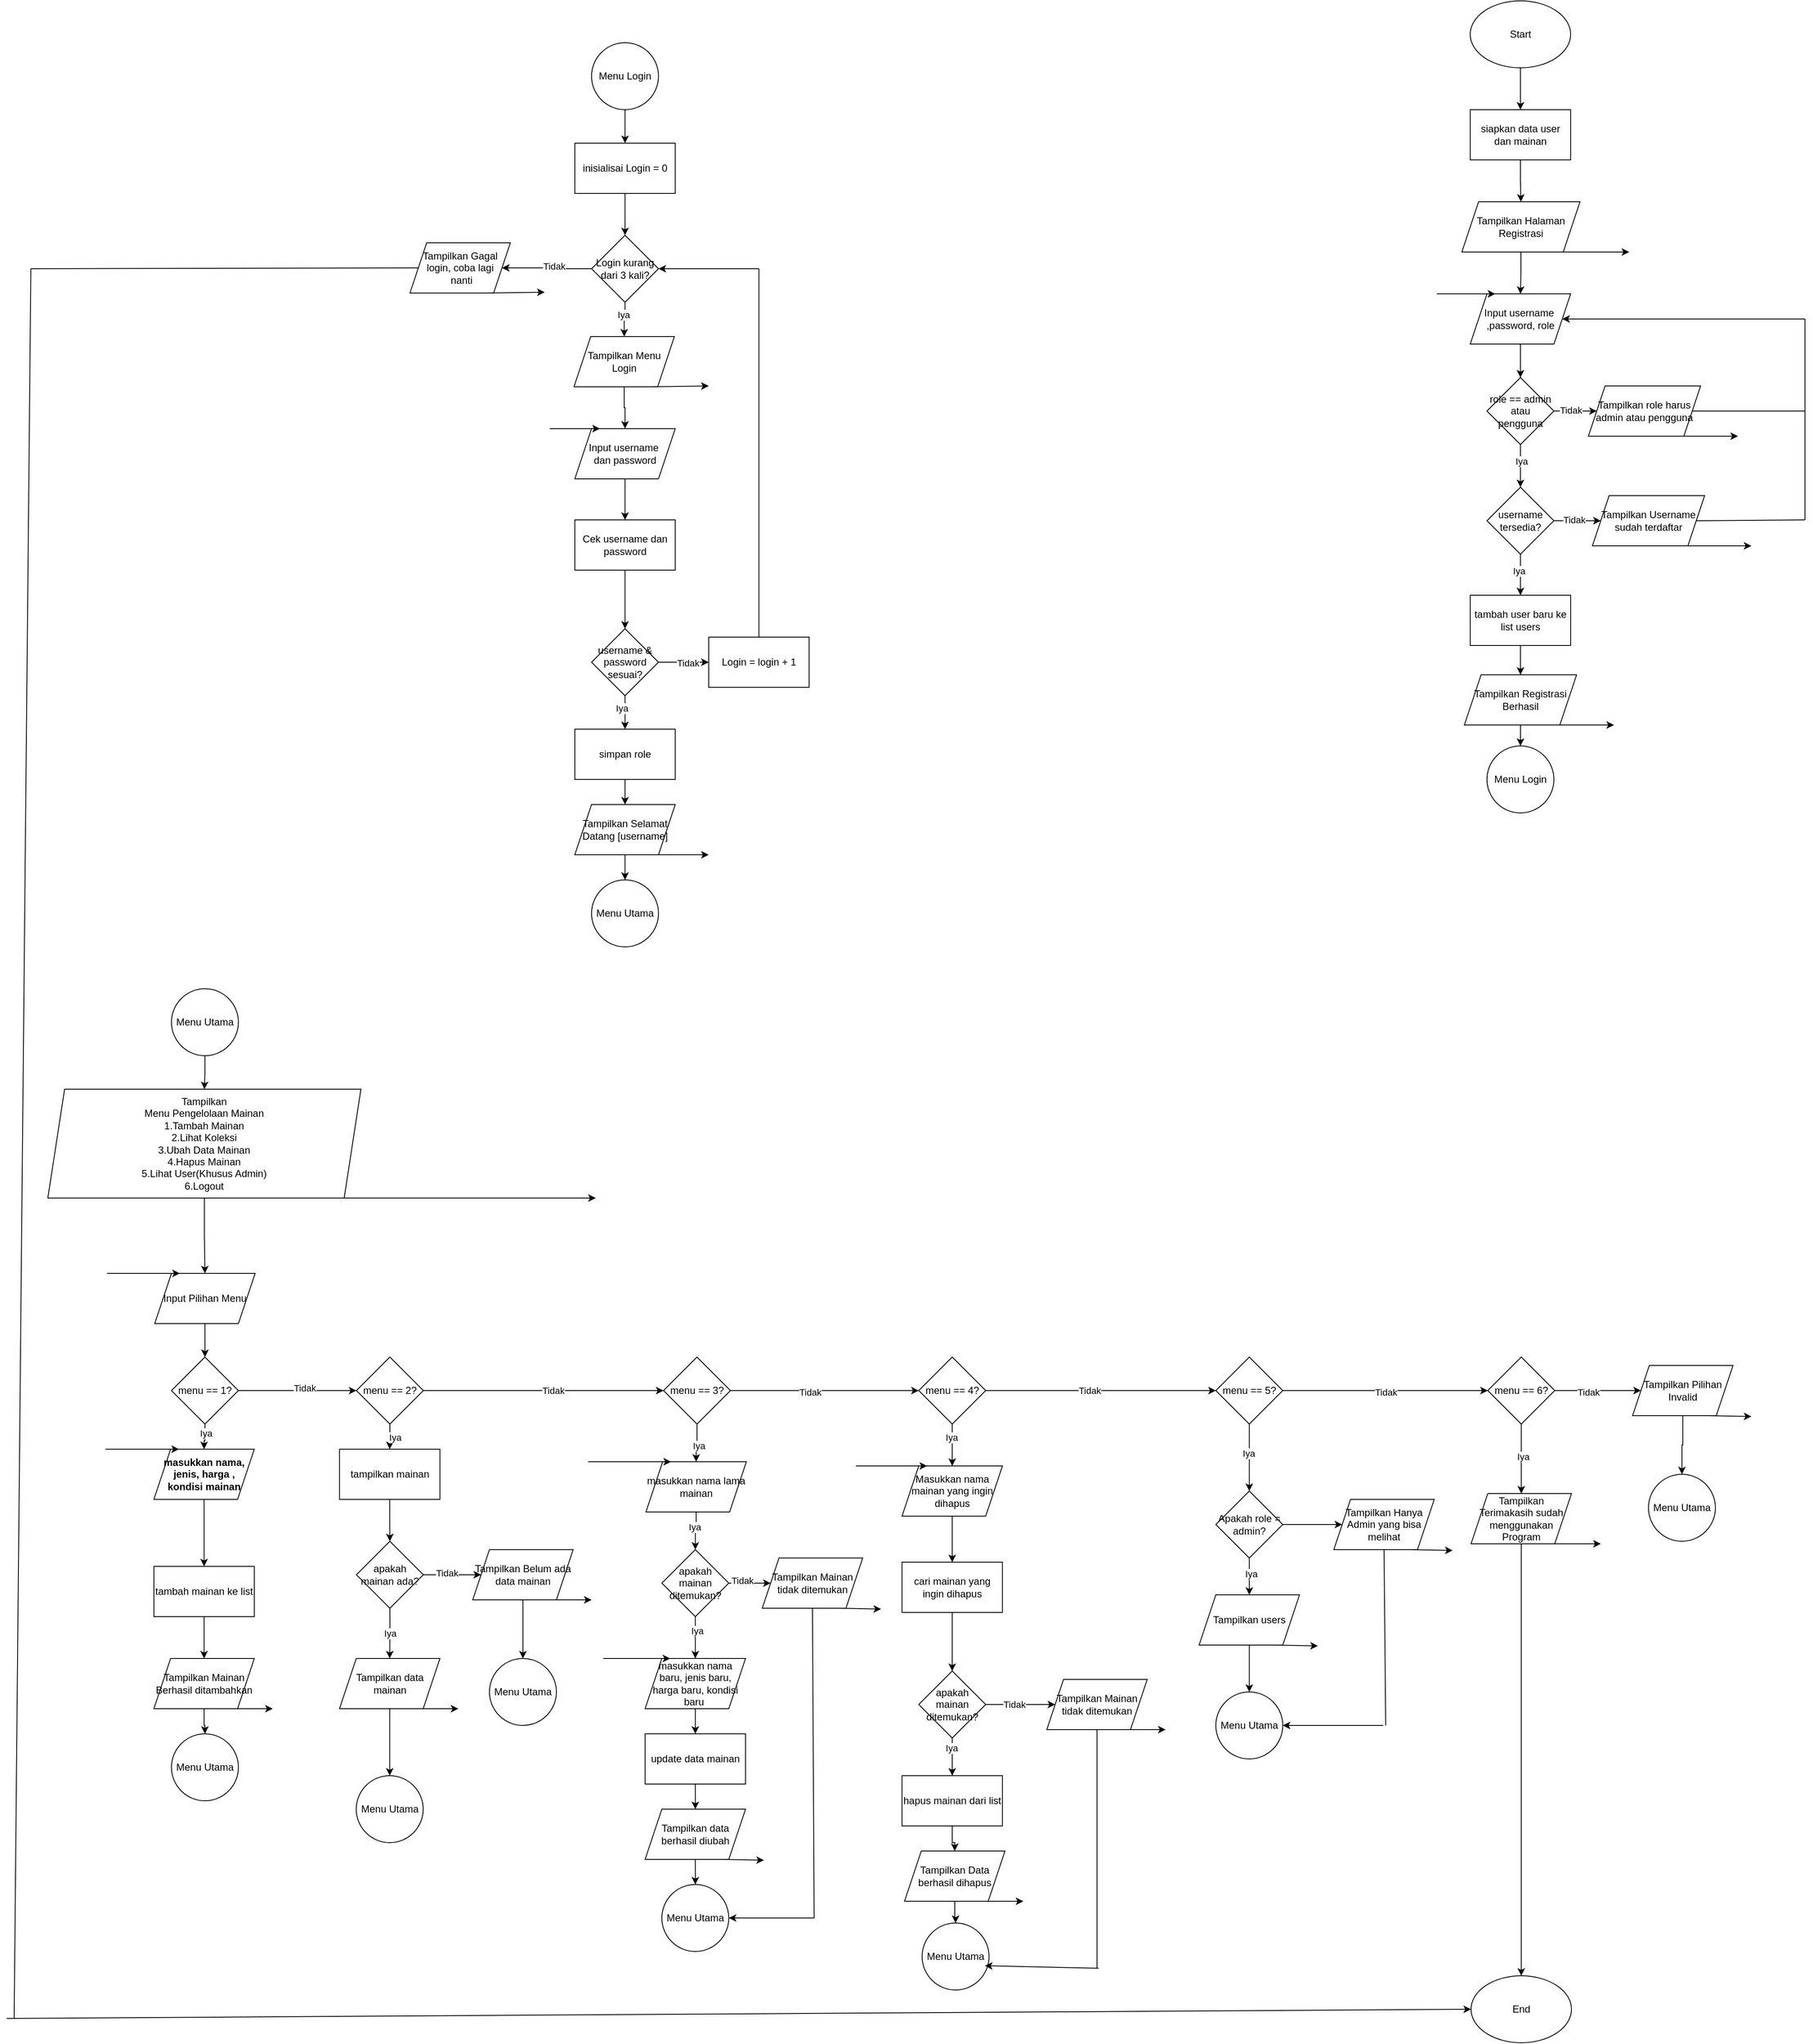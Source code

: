 <mxfile version="28.1.2" pages="4">
  <diagram name="Page-1" id="8CphLvbd9AKoEUKiQoFH">
    <mxGraphModel dx="4843" dy="1207" grid="1" gridSize="10" guides="1" tooltips="1" connect="1" arrows="1" fold="1" page="1" pageScale="1" pageWidth="850" pageHeight="1100" math="0" shadow="0">
      <root>
        <mxCell id="0" />
        <mxCell id="1" parent="0" />
        <mxCell id="WbdAwNIcedFx5yDvwx8T-434" value="" style="edgeStyle=orthogonalEdgeStyle;rounded=0;orthogonalLoop=1;jettySize=auto;html=1;" edge="1" parent="1" source="WbdAwNIcedFx5yDvwx8T-435" target="WbdAwNIcedFx5yDvwx8T-437">
          <mxGeometry relative="1" as="geometry" />
        </mxCell>
        <mxCell id="WbdAwNIcedFx5yDvwx8T-435" value="Start" style="ellipse;whiteSpace=wrap;html=1;" vertex="1" parent="1">
          <mxGeometry x="2798.889" y="2850" width="120" height="80" as="geometry" />
        </mxCell>
        <mxCell id="WbdAwNIcedFx5yDvwx8T-436" value="" style="edgeStyle=orthogonalEdgeStyle;rounded=0;orthogonalLoop=1;jettySize=auto;html=1;" edge="1" parent="1" source="WbdAwNIcedFx5yDvwx8T-437" target="WbdAwNIcedFx5yDvwx8T-497">
          <mxGeometry relative="1" as="geometry" />
        </mxCell>
        <mxCell id="WbdAwNIcedFx5yDvwx8T-437" value="siapkan data user dan mainan" style="whiteSpace=wrap;html=1;" vertex="1" parent="1">
          <mxGeometry x="2798.889" y="2980" width="120" height="60" as="geometry" />
        </mxCell>
        <mxCell id="WbdAwNIcedFx5yDvwx8T-438" value="" style="edgeStyle=orthogonalEdgeStyle;rounded=0;orthogonalLoop=1;jettySize=auto;html=1;" edge="1" parent="1" source="WbdAwNIcedFx5yDvwx8T-439" target="WbdAwNIcedFx5yDvwx8T-441">
          <mxGeometry relative="1" as="geometry" />
        </mxCell>
        <mxCell id="WbdAwNIcedFx5yDvwx8T-439" value="Menu Login" style="ellipse;whiteSpace=wrap;html=1;aspect=fixed;" vertex="1" parent="1">
          <mxGeometry x="1748.889" y="2900" width="80" height="80" as="geometry" />
        </mxCell>
        <mxCell id="WbdAwNIcedFx5yDvwx8T-440" value="" style="edgeStyle=orthogonalEdgeStyle;rounded=0;orthogonalLoop=1;jettySize=auto;html=1;" edge="1" parent="1" source="WbdAwNIcedFx5yDvwx8T-441" target="WbdAwNIcedFx5yDvwx8T-446">
          <mxGeometry relative="1" as="geometry" />
        </mxCell>
        <mxCell id="WbdAwNIcedFx5yDvwx8T-441" value="inisialisai Login = 0" style="whiteSpace=wrap;html=1;" vertex="1" parent="1">
          <mxGeometry x="1728.889" y="3020" width="120" height="60" as="geometry" />
        </mxCell>
        <mxCell id="WbdAwNIcedFx5yDvwx8T-442" value="" style="edgeStyle=orthogonalEdgeStyle;rounded=0;orthogonalLoop=1;jettySize=auto;html=1;" edge="1" parent="1" source="WbdAwNIcedFx5yDvwx8T-446" target="WbdAwNIcedFx5yDvwx8T-448">
          <mxGeometry relative="1" as="geometry" />
        </mxCell>
        <mxCell id="WbdAwNIcedFx5yDvwx8T-443" value="Iya" style="edgeLabel;html=1;align=center;verticalAlign=middle;resizable=0;points=[];" vertex="1" connectable="0" parent="WbdAwNIcedFx5yDvwx8T-442">
          <mxGeometry x="-0.296" y="-2" relative="1" as="geometry">
            <mxPoint as="offset" />
          </mxGeometry>
        </mxCell>
        <mxCell id="WbdAwNIcedFx5yDvwx8T-444" value="" style="edgeStyle=orthogonalEdgeStyle;rounded=0;orthogonalLoop=1;jettySize=auto;html=1;" edge="1" parent="1" source="WbdAwNIcedFx5yDvwx8T-446" target="WbdAwNIcedFx5yDvwx8T-455">
          <mxGeometry relative="1" as="geometry" />
        </mxCell>
        <mxCell id="WbdAwNIcedFx5yDvwx8T-445" value="Tidak" style="edgeLabel;html=1;align=center;verticalAlign=middle;resizable=0;points=[];" vertex="1" connectable="0" parent="WbdAwNIcedFx5yDvwx8T-444">
          <mxGeometry x="-0.17" y="-3" relative="1" as="geometry">
            <mxPoint as="offset" />
          </mxGeometry>
        </mxCell>
        <mxCell id="WbdAwNIcedFx5yDvwx8T-446" value="Login kurang dari 3 kali?" style="rhombus;whiteSpace=wrap;html=1;" vertex="1" parent="1">
          <mxGeometry x="1748.889" y="3130" width="80" height="80" as="geometry" />
        </mxCell>
        <mxCell id="WbdAwNIcedFx5yDvwx8T-447" value="" style="group" vertex="1" connectable="0" parent="1">
          <mxGeometry x="1718.889" y="3250" width="170" height="60" as="geometry" />
        </mxCell>
        <mxCell id="WbdAwNIcedFx5yDvwx8T-448" value="Tampilkan Menu Login" style="shape=parallelogram;perimeter=parallelogramPerimeter;whiteSpace=wrap;html=1;fixedSize=1;" vertex="1" parent="WbdAwNIcedFx5yDvwx8T-447">
          <mxGeometry x="9" y="1" width="120" height="60" as="geometry" />
        </mxCell>
        <mxCell id="WbdAwNIcedFx5yDvwx8T-449" value="" style="endArrow=classic;html=1;rounded=0;exitX=0.75;exitY=1;exitDx=0;exitDy=0;" edge="1" parent="WbdAwNIcedFx5yDvwx8T-447" source="WbdAwNIcedFx5yDvwx8T-448">
          <mxGeometry width="50" height="50" relative="1" as="geometry">
            <mxPoint x="40" y="70" as="sourcePoint" />
            <mxPoint x="170" y="60" as="targetPoint" />
          </mxGeometry>
        </mxCell>
        <mxCell id="WbdAwNIcedFx5yDvwx8T-450" value="" style="edgeStyle=orthogonalEdgeStyle;rounded=0;orthogonalLoop=1;jettySize=auto;html=1;" edge="1" parent="1" source="WbdAwNIcedFx5yDvwx8T-448" target="WbdAwNIcedFx5yDvwx8T-475">
          <mxGeometry relative="1" as="geometry" />
        </mxCell>
        <mxCell id="WbdAwNIcedFx5yDvwx8T-451" value="" style="edgeStyle=orthogonalEdgeStyle;rounded=0;orthogonalLoop=1;jettySize=auto;html=1;" edge="1" parent="1" source="WbdAwNIcedFx5yDvwx8T-452" target="WbdAwNIcedFx5yDvwx8T-461">
          <mxGeometry relative="1" as="geometry" />
        </mxCell>
        <mxCell id="WbdAwNIcedFx5yDvwx8T-452" value="Cek username dan password" style="whiteSpace=wrap;html=1;" vertex="1" parent="1">
          <mxGeometry x="1728.889" y="3470" width="120" height="60" as="geometry" />
        </mxCell>
        <mxCell id="WbdAwNIcedFx5yDvwx8T-453" value="" style="edgeStyle=orthogonalEdgeStyle;rounded=0;orthogonalLoop=1;jettySize=auto;html=1;" edge="1" parent="1" source="WbdAwNIcedFx5yDvwx8T-475" target="WbdAwNIcedFx5yDvwx8T-452">
          <mxGeometry relative="1" as="geometry" />
        </mxCell>
        <mxCell id="WbdAwNIcedFx5yDvwx8T-454" value="" style="group" vertex="1" connectable="0" parent="1">
          <mxGeometry x="1522.889" y="3138" width="170" height="60" as="geometry" />
        </mxCell>
        <mxCell id="WbdAwNIcedFx5yDvwx8T-455" value="Tampilkan&amp;nbsp;Gagal login, coba lagi&lt;div&gt;&amp;nbsp;nanti&lt;/div&gt;" style="shape=parallelogram;perimeter=parallelogramPerimeter;whiteSpace=wrap;html=1;fixedSize=1;" vertex="1" parent="WbdAwNIcedFx5yDvwx8T-454">
          <mxGeometry x="9" y="1" width="120" height="60" as="geometry" />
        </mxCell>
        <mxCell id="WbdAwNIcedFx5yDvwx8T-456" value="" style="endArrow=classic;html=1;rounded=0;exitX=0.75;exitY=1;exitDx=0;exitDy=0;" edge="1" parent="WbdAwNIcedFx5yDvwx8T-454" source="WbdAwNIcedFx5yDvwx8T-455">
          <mxGeometry width="50" height="50" relative="1" as="geometry">
            <mxPoint x="40" y="70" as="sourcePoint" />
            <mxPoint x="170" y="60" as="targetPoint" />
          </mxGeometry>
        </mxCell>
        <mxCell id="WbdAwNIcedFx5yDvwx8T-457" value="" style="edgeStyle=orthogonalEdgeStyle;rounded=0;orthogonalLoop=1;jettySize=auto;html=1;" edge="1" parent="1" source="WbdAwNIcedFx5yDvwx8T-461" target="WbdAwNIcedFx5yDvwx8T-462">
          <mxGeometry relative="1" as="geometry" />
        </mxCell>
        <mxCell id="WbdAwNIcedFx5yDvwx8T-458" value="Tidak" style="edgeLabel;html=1;align=center;verticalAlign=middle;resizable=0;points=[];" vertex="1" connectable="0" parent="WbdAwNIcedFx5yDvwx8T-457">
          <mxGeometry x="0.143" y="-1" relative="1" as="geometry">
            <mxPoint as="offset" />
          </mxGeometry>
        </mxCell>
        <mxCell id="WbdAwNIcedFx5yDvwx8T-459" value="" style="edgeStyle=orthogonalEdgeStyle;rounded=0;orthogonalLoop=1;jettySize=auto;html=1;" edge="1" parent="1" source="WbdAwNIcedFx5yDvwx8T-461" target="WbdAwNIcedFx5yDvwx8T-466">
          <mxGeometry relative="1" as="geometry" />
        </mxCell>
        <mxCell id="WbdAwNIcedFx5yDvwx8T-460" value="Iya" style="edgeLabel;html=1;align=center;verticalAlign=middle;resizable=0;points=[];" vertex="1" connectable="0" parent="WbdAwNIcedFx5yDvwx8T-459">
          <mxGeometry x="-0.286" y="-4" relative="1" as="geometry">
            <mxPoint as="offset" />
          </mxGeometry>
        </mxCell>
        <mxCell id="WbdAwNIcedFx5yDvwx8T-461" value="username &amp;amp; password sesuai?" style="rhombus;whiteSpace=wrap;html=1;" vertex="1" parent="1">
          <mxGeometry x="1748.889" y="3600" width="80" height="80" as="geometry" />
        </mxCell>
        <mxCell id="WbdAwNIcedFx5yDvwx8T-462" value="Login = login + 1" style="whiteSpace=wrap;html=1;" vertex="1" parent="1">
          <mxGeometry x="1888.889" y="3610" width="120" height="60" as="geometry" />
        </mxCell>
        <mxCell id="WbdAwNIcedFx5yDvwx8T-463" value="" style="endArrow=none;html=1;rounded=0;exitX=0.5;exitY=0;exitDx=0;exitDy=0;" edge="1" parent="1" source="WbdAwNIcedFx5yDvwx8T-462">
          <mxGeometry width="50" height="50" relative="1" as="geometry">
            <mxPoint x="1908.889" y="3590" as="sourcePoint" />
            <mxPoint x="1948.889" y="3170" as="targetPoint" />
          </mxGeometry>
        </mxCell>
        <mxCell id="WbdAwNIcedFx5yDvwx8T-464" value="" style="endArrow=classic;html=1;rounded=0;entryX=1;entryY=0.5;entryDx=0;entryDy=0;" edge="1" parent="1" target="WbdAwNIcedFx5yDvwx8T-446">
          <mxGeometry width="50" height="50" relative="1" as="geometry">
            <mxPoint x="1948.889" y="3170" as="sourcePoint" />
            <mxPoint x="1958.889" y="3310" as="targetPoint" />
          </mxGeometry>
        </mxCell>
        <mxCell id="WbdAwNIcedFx5yDvwx8T-465" value="" style="edgeStyle=orthogonalEdgeStyle;rounded=0;orthogonalLoop=1;jettySize=auto;html=1;" edge="1" parent="1" source="WbdAwNIcedFx5yDvwx8T-466" target="WbdAwNIcedFx5yDvwx8T-468">
          <mxGeometry relative="1" as="geometry" />
        </mxCell>
        <mxCell id="WbdAwNIcedFx5yDvwx8T-466" value="simpan role" style="rounded=0;whiteSpace=wrap;html=1;" vertex="1" parent="1">
          <mxGeometry x="1728.889" y="3720" width="120" height="60" as="geometry" />
        </mxCell>
        <mxCell id="WbdAwNIcedFx5yDvwx8T-467" value="" style="group" vertex="1" connectable="0" parent="1">
          <mxGeometry x="1718.889" y="3810" width="170" height="60" as="geometry" />
        </mxCell>
        <mxCell id="WbdAwNIcedFx5yDvwx8T-468" value="Tampilkan Selamat Datang [username]" style="shape=parallelogram;perimeter=parallelogramPerimeter;whiteSpace=wrap;html=1;fixedSize=1;" vertex="1" parent="WbdAwNIcedFx5yDvwx8T-467">
          <mxGeometry x="10" width="120" height="60" as="geometry" />
        </mxCell>
        <mxCell id="WbdAwNIcedFx5yDvwx8T-469" value="" style="endArrow=classic;html=1;rounded=0;exitX=0.75;exitY=1;exitDx=0;exitDy=0;" edge="1" parent="WbdAwNIcedFx5yDvwx8T-467" source="WbdAwNIcedFx5yDvwx8T-468">
          <mxGeometry width="50" height="50" relative="1" as="geometry">
            <mxPoint x="40" y="70" as="sourcePoint" />
            <mxPoint x="170" y="60" as="targetPoint" />
          </mxGeometry>
        </mxCell>
        <mxCell id="WbdAwNIcedFx5yDvwx8T-470" value="Menu Utama" style="ellipse;whiteSpace=wrap;html=1;aspect=fixed;" vertex="1" parent="1">
          <mxGeometry x="1748.889" y="3900" width="80" height="80" as="geometry" />
        </mxCell>
        <mxCell id="WbdAwNIcedFx5yDvwx8T-471" value="" style="edgeStyle=orthogonalEdgeStyle;rounded=0;orthogonalLoop=1;jettySize=auto;html=1;" edge="1" parent="1" source="WbdAwNIcedFx5yDvwx8T-468" target="WbdAwNIcedFx5yDvwx8T-470">
          <mxGeometry relative="1" as="geometry" />
        </mxCell>
        <mxCell id="WbdAwNIcedFx5yDvwx8T-472" value="" style="endArrow=none;html=1;rounded=0;entryX=0;entryY=0.5;entryDx=0;entryDy=0;" edge="1" parent="1" target="WbdAwNIcedFx5yDvwx8T-455">
          <mxGeometry width="50" height="50" relative="1" as="geometry">
            <mxPoint x="1078.889" y="3170" as="sourcePoint" />
            <mxPoint x="1478.889" y="3240" as="targetPoint" />
          </mxGeometry>
        </mxCell>
        <mxCell id="WbdAwNIcedFx5yDvwx8T-473" value="" style="endArrow=none;html=1;rounded=0;" edge="1" parent="1">
          <mxGeometry width="50" height="50" relative="1" as="geometry">
            <mxPoint x="1058.889" y="5260" as="sourcePoint" />
            <mxPoint x="1078.889" y="3170" as="targetPoint" />
          </mxGeometry>
        </mxCell>
        <mxCell id="WbdAwNIcedFx5yDvwx8T-474" value="" style="endArrow=classic;html=1;rounded=0;entryX=0;entryY=0.5;entryDx=0;entryDy=0;" edge="1" parent="1" target="WbdAwNIcedFx5yDvwx8T-583">
          <mxGeometry width="50" height="50" relative="1" as="geometry">
            <mxPoint x="1050" y="5260" as="sourcePoint" />
            <mxPoint x="2368.889" y="5220" as="targetPoint" />
          </mxGeometry>
        </mxCell>
        <mxCell id="WbdAwNIcedFx5yDvwx8T-475" value="Input username&amp;nbsp;&lt;br&gt;dan password" style="shape=parallelogram;perimeter=parallelogramPerimeter;whiteSpace=wrap;html=1;fixedSize=1;" vertex="1" parent="1">
          <mxGeometry x="1728.889" y="3361" width="120" height="60" as="geometry" />
        </mxCell>
        <mxCell id="WbdAwNIcedFx5yDvwx8T-476" value="" style="endArrow=classic;html=1;rounded=0;entryX=0.25;entryY=0;entryDx=0;entryDy=0;" edge="1" parent="1" target="WbdAwNIcedFx5yDvwx8T-475">
          <mxGeometry width="50" height="50" relative="1" as="geometry">
            <mxPoint x="1698.889" y="3361" as="sourcePoint" />
            <mxPoint x="1958.889" y="3311" as="targetPoint" />
          </mxGeometry>
        </mxCell>
        <mxCell id="WbdAwNIcedFx5yDvwx8T-477" value="" style="group" vertex="1" connectable="0" parent="1">
          <mxGeometry x="2758.889" y="3090" width="440" height="730" as="geometry" />
        </mxCell>
        <mxCell id="WbdAwNIcedFx5yDvwx8T-478" value="" style="edgeStyle=orthogonalEdgeStyle;rounded=0;orthogonalLoop=1;jettySize=auto;html=1;" edge="1" parent="WbdAwNIcedFx5yDvwx8T-477" source="WbdAwNIcedFx5yDvwx8T-482" target="WbdAwNIcedFx5yDvwx8T-488">
          <mxGeometry relative="1" as="geometry" />
        </mxCell>
        <mxCell id="WbdAwNIcedFx5yDvwx8T-479" value="Iya" style="edgeLabel;html=1;align=center;verticalAlign=middle;resizable=0;points=[];container=0;" vertex="1" connectable="0" parent="WbdAwNIcedFx5yDvwx8T-478">
          <mxGeometry x="-0.242" y="1" relative="1" as="geometry">
            <mxPoint as="offset" />
          </mxGeometry>
        </mxCell>
        <mxCell id="WbdAwNIcedFx5yDvwx8T-480" value="" style="edgeStyle=orthogonalEdgeStyle;rounded=0;orthogonalLoop=1;jettySize=auto;html=1;" edge="1" parent="WbdAwNIcedFx5yDvwx8T-477" source="WbdAwNIcedFx5yDvwx8T-482" target="WbdAwNIcedFx5yDvwx8T-501">
          <mxGeometry relative="1" as="geometry" />
        </mxCell>
        <mxCell id="WbdAwNIcedFx5yDvwx8T-481" value="Tidak" style="edgeLabel;html=1;align=center;verticalAlign=middle;resizable=0;points=[];container=0;" vertex="1" connectable="0" parent="WbdAwNIcedFx5yDvwx8T-480">
          <mxGeometry x="-0.21" y="1" relative="1" as="geometry">
            <mxPoint as="offset" />
          </mxGeometry>
        </mxCell>
        <mxCell id="WbdAwNIcedFx5yDvwx8T-482" value="role == admin atau pengguna" style="rhombus;whiteSpace=wrap;html=1;container=0;" vertex="1" parent="WbdAwNIcedFx5yDvwx8T-477">
          <mxGeometry x="60" y="210" width="80" height="80" as="geometry" />
        </mxCell>
        <mxCell id="WbdAwNIcedFx5yDvwx8T-483" value="" style="edgeStyle=orthogonalEdgeStyle;rounded=0;orthogonalLoop=1;jettySize=auto;html=1;" edge="1" parent="WbdAwNIcedFx5yDvwx8T-477" source="WbdAwNIcedFx5yDvwx8T-499" target="WbdAwNIcedFx5yDvwx8T-482">
          <mxGeometry relative="1" as="geometry" />
        </mxCell>
        <mxCell id="WbdAwNIcedFx5yDvwx8T-484" value="" style="edgeStyle=orthogonalEdgeStyle;rounded=0;orthogonalLoop=1;jettySize=auto;html=1;" edge="1" parent="WbdAwNIcedFx5yDvwx8T-477" source="WbdAwNIcedFx5yDvwx8T-488" target="WbdAwNIcedFx5yDvwx8T-494">
          <mxGeometry relative="1" as="geometry" />
        </mxCell>
        <mxCell id="WbdAwNIcedFx5yDvwx8T-485" value="Iya" style="edgeLabel;html=1;align=center;verticalAlign=middle;resizable=0;points=[];container=0;" vertex="1" connectable="0" parent="WbdAwNIcedFx5yDvwx8T-484">
          <mxGeometry x="-0.199" y="-2" relative="1" as="geometry">
            <mxPoint as="offset" />
          </mxGeometry>
        </mxCell>
        <mxCell id="WbdAwNIcedFx5yDvwx8T-486" value="" style="edgeStyle=orthogonalEdgeStyle;rounded=0;orthogonalLoop=1;jettySize=auto;html=1;" edge="1" parent="WbdAwNIcedFx5yDvwx8T-477" source="WbdAwNIcedFx5yDvwx8T-488" target="WbdAwNIcedFx5yDvwx8T-503">
          <mxGeometry relative="1" as="geometry" />
        </mxCell>
        <mxCell id="WbdAwNIcedFx5yDvwx8T-487" value="Tidak" style="edgeLabel;html=1;align=center;verticalAlign=middle;resizable=0;points=[];container=0;" vertex="1" connectable="0" parent="WbdAwNIcedFx5yDvwx8T-486">
          <mxGeometry x="-0.167" y="1" relative="1" as="geometry">
            <mxPoint as="offset" />
          </mxGeometry>
        </mxCell>
        <mxCell id="WbdAwNIcedFx5yDvwx8T-488" value="username tersedia?" style="rhombus;whiteSpace=wrap;html=1;container=0;" vertex="1" parent="WbdAwNIcedFx5yDvwx8T-477">
          <mxGeometry x="60" y="341" width="80" height="80" as="geometry" />
        </mxCell>
        <mxCell id="WbdAwNIcedFx5yDvwx8T-489" value="" style="edgeStyle=orthogonalEdgeStyle;rounded=0;orthogonalLoop=1;jettySize=auto;html=1;" edge="1" parent="WbdAwNIcedFx5yDvwx8T-477" source="WbdAwNIcedFx5yDvwx8T-497" target="WbdAwNIcedFx5yDvwx8T-499">
          <mxGeometry relative="1" as="geometry" />
        </mxCell>
        <mxCell id="WbdAwNIcedFx5yDvwx8T-490" value="" style="endArrow=none;html=1;rounded=0;" edge="1" parent="WbdAwNIcedFx5yDvwx8T-477">
          <mxGeometry width="50" height="50" relative="1" as="geometry">
            <mxPoint x="440" y="380" as="sourcePoint" />
            <mxPoint x="440" y="140" as="targetPoint" />
          </mxGeometry>
        </mxCell>
        <mxCell id="WbdAwNIcedFx5yDvwx8T-491" value="" style="endArrow=classic;html=1;rounded=0;entryX=1;entryY=0.5;entryDx=0;entryDy=0;" edge="1" parent="WbdAwNIcedFx5yDvwx8T-477" target="WbdAwNIcedFx5yDvwx8T-499">
          <mxGeometry width="50" height="50" relative="1" as="geometry">
            <mxPoint x="440" y="140" as="sourcePoint" />
            <mxPoint x="170" y="150" as="targetPoint" />
          </mxGeometry>
        </mxCell>
        <mxCell id="WbdAwNIcedFx5yDvwx8T-492" value="" style="endArrow=none;html=1;rounded=0;exitX=1;exitY=0.5;exitDx=0;exitDy=0;" edge="1" parent="WbdAwNIcedFx5yDvwx8T-477" source="WbdAwNIcedFx5yDvwx8T-503">
          <mxGeometry width="50" height="50" relative="1" as="geometry">
            <mxPoint x="130" y="380" as="sourcePoint" />
            <mxPoint x="440" y="380" as="targetPoint" />
          </mxGeometry>
        </mxCell>
        <mxCell id="WbdAwNIcedFx5yDvwx8T-493" value="" style="endArrow=none;html=1;rounded=0;exitX=1;exitY=0.5;exitDx=0;exitDy=0;" edge="1" parent="WbdAwNIcedFx5yDvwx8T-477" source="WbdAwNIcedFx5yDvwx8T-501">
          <mxGeometry width="50" height="50" relative="1" as="geometry">
            <mxPoint x="210" y="330" as="sourcePoint" />
            <mxPoint x="440" y="250" as="targetPoint" />
          </mxGeometry>
        </mxCell>
        <mxCell id="WbdAwNIcedFx5yDvwx8T-494" value="tambah user baru ke list users" style="whiteSpace=wrap;html=1;container=0;" vertex="1" parent="WbdAwNIcedFx5yDvwx8T-477">
          <mxGeometry x="40" y="470" width="120" height="60" as="geometry" />
        </mxCell>
        <mxCell id="WbdAwNIcedFx5yDvwx8T-495" value="" style="edgeStyle=orthogonalEdgeStyle;rounded=0;orthogonalLoop=1;jettySize=auto;html=1;" edge="1" parent="WbdAwNIcedFx5yDvwx8T-477" source="WbdAwNIcedFx5yDvwx8T-494" target="WbdAwNIcedFx5yDvwx8T-505">
          <mxGeometry relative="1" as="geometry" />
        </mxCell>
        <mxCell id="WbdAwNIcedFx5yDvwx8T-496" value="" style="edgeStyle=orthogonalEdgeStyle;rounded=0;orthogonalLoop=1;jettySize=auto;html=1;" edge="1" parent="WbdAwNIcedFx5yDvwx8T-477" source="WbdAwNIcedFx5yDvwx8T-505" target="WbdAwNIcedFx5yDvwx8T-507">
          <mxGeometry relative="1" as="geometry" />
        </mxCell>
        <mxCell id="WbdAwNIcedFx5yDvwx8T-497" value="Tampilkan Halaman Registrasi" style="shape=parallelogram;perimeter=parallelogramPerimeter;whiteSpace=wrap;html=1;fixedSize=1;container=0;" vertex="1" parent="WbdAwNIcedFx5yDvwx8T-477">
          <mxGeometry x="30" width="141.176" height="60" as="geometry" />
        </mxCell>
        <mxCell id="WbdAwNIcedFx5yDvwx8T-498" value="" style="endArrow=classic;html=1;rounded=0;exitX=0.75;exitY=1;exitDx=0;exitDy=0;" edge="1" parent="WbdAwNIcedFx5yDvwx8T-477" source="WbdAwNIcedFx5yDvwx8T-497">
          <mxGeometry width="50" height="50" relative="1" as="geometry">
            <mxPoint x="77.059" y="70" as="sourcePoint" />
            <mxPoint x="230" y="60" as="targetPoint" />
          </mxGeometry>
        </mxCell>
        <mxCell id="WbdAwNIcedFx5yDvwx8T-499" value="Input username&amp;nbsp;&lt;br&gt;,password, role" style="shape=parallelogram;perimeter=parallelogramPerimeter;whiteSpace=wrap;html=1;fixedSize=1;container=0;" vertex="1" parent="WbdAwNIcedFx5yDvwx8T-477">
          <mxGeometry x="40" y="110" width="120" height="60" as="geometry" />
        </mxCell>
        <mxCell id="WbdAwNIcedFx5yDvwx8T-500" value="" style="endArrow=classic;html=1;rounded=0;entryX=0.25;entryY=0;entryDx=0;entryDy=0;" edge="1" parent="WbdAwNIcedFx5yDvwx8T-477" target="WbdAwNIcedFx5yDvwx8T-499">
          <mxGeometry width="50" height="50" relative="1" as="geometry">
            <mxPoint y="110" as="sourcePoint" />
            <mxPoint x="260" y="60" as="targetPoint" />
          </mxGeometry>
        </mxCell>
        <mxCell id="WbdAwNIcedFx5yDvwx8T-501" value="Tampilkan role harus admin atau pengguna" style="shape=parallelogram;perimeter=parallelogramPerimeter;whiteSpace=wrap;html=1;fixedSize=1;container=0;" vertex="1" parent="WbdAwNIcedFx5yDvwx8T-477">
          <mxGeometry x="181.176" y="220" width="134.118" height="60" as="geometry" />
        </mxCell>
        <mxCell id="WbdAwNIcedFx5yDvwx8T-502" value="" style="endArrow=classic;html=1;rounded=0;exitX=0.75;exitY=1;exitDx=0;exitDy=0;" edge="1" parent="WbdAwNIcedFx5yDvwx8T-477" source="WbdAwNIcedFx5yDvwx8T-501">
          <mxGeometry width="50" height="50" relative="1" as="geometry">
            <mxPoint x="214.706" y="290" as="sourcePoint" />
            <mxPoint x="360" y="280" as="targetPoint" />
          </mxGeometry>
        </mxCell>
        <mxCell id="WbdAwNIcedFx5yDvwx8T-503" value="Tampilkan Username sudah terdaftar" style="shape=parallelogram;perimeter=parallelogramPerimeter;whiteSpace=wrap;html=1;fixedSize=1;container=0;" vertex="1" parent="WbdAwNIcedFx5yDvwx8T-477">
          <mxGeometry x="185.996" y="351" width="134.118" height="60" as="geometry" />
        </mxCell>
        <mxCell id="WbdAwNIcedFx5yDvwx8T-504" value="" style="endArrow=classic;html=1;rounded=0;exitX=0.75;exitY=1;exitDx=0;exitDy=0;" edge="1" parent="WbdAwNIcedFx5yDvwx8T-477" source="WbdAwNIcedFx5yDvwx8T-503">
          <mxGeometry width="50" height="50" relative="1" as="geometry">
            <mxPoint x="230.706" y="431" as="sourcePoint" />
            <mxPoint x="376" y="411" as="targetPoint" />
          </mxGeometry>
        </mxCell>
        <mxCell id="WbdAwNIcedFx5yDvwx8T-505" value="Tampilkan Registrasi Berhasil" style="shape=parallelogram;perimeter=parallelogramPerimeter;whiteSpace=wrap;html=1;fixedSize=1;container=0;" vertex="1" parent="WbdAwNIcedFx5yDvwx8T-477">
          <mxGeometry x="33" y="565" width="134.118" height="60" as="geometry" />
        </mxCell>
        <mxCell id="WbdAwNIcedFx5yDvwx8T-506" value="" style="endArrow=classic;html=1;rounded=0;exitX=0.75;exitY=1;exitDx=0;exitDy=0;" edge="1" parent="WbdAwNIcedFx5yDvwx8T-477" source="WbdAwNIcedFx5yDvwx8T-505">
          <mxGeometry width="50" height="50" relative="1" as="geometry">
            <mxPoint x="66.529" y="635" as="sourcePoint" />
            <mxPoint x="211.824" y="625" as="targetPoint" />
          </mxGeometry>
        </mxCell>
        <mxCell id="WbdAwNIcedFx5yDvwx8T-507" value="Menu Login" style="ellipse;whiteSpace=wrap;html=1;aspect=fixed;container=0;" vertex="1" parent="WbdAwNIcedFx5yDvwx8T-477">
          <mxGeometry x="60" y="650" width="80" height="80" as="geometry" />
        </mxCell>
        <mxCell id="WbdAwNIcedFx5yDvwx8T-508" value="" style="edgeStyle=orthogonalEdgeStyle;rounded=0;orthogonalLoop=1;jettySize=auto;html=1;" edge="1" parent="1" source="WbdAwNIcedFx5yDvwx8T-616" target="WbdAwNIcedFx5yDvwx8T-631">
          <mxGeometry relative="1" as="geometry" />
        </mxCell>
        <mxCell id="WbdAwNIcedFx5yDvwx8T-509" value="Tidak" style="edgeLabel;html=1;align=center;verticalAlign=middle;resizable=0;points=[];" vertex="1" connectable="0" parent="WbdAwNIcedFx5yDvwx8T-508">
          <mxGeometry x="0.119" y="3" relative="1" as="geometry">
            <mxPoint as="offset" />
          </mxGeometry>
        </mxCell>
        <mxCell id="WbdAwNIcedFx5yDvwx8T-510" value="" style="edgeStyle=orthogonalEdgeStyle;rounded=0;orthogonalLoop=1;jettySize=auto;html=1;" edge="1" parent="1" source="WbdAwNIcedFx5yDvwx8T-631" target="WbdAwNIcedFx5yDvwx8T-516">
          <mxGeometry relative="1" as="geometry" />
        </mxCell>
        <mxCell id="WbdAwNIcedFx5yDvwx8T-511" value="Tidak" style="edgeLabel;html=1;align=center;verticalAlign=middle;resizable=0;points=[];" vertex="1" connectable="0" parent="WbdAwNIcedFx5yDvwx8T-510">
          <mxGeometry x="0.075" relative="1" as="geometry">
            <mxPoint as="offset" />
          </mxGeometry>
        </mxCell>
        <mxCell id="WbdAwNIcedFx5yDvwx8T-512" value="" style="edgeStyle=orthogonalEdgeStyle;rounded=0;orthogonalLoop=1;jettySize=auto;html=1;" edge="1" parent="1" source="WbdAwNIcedFx5yDvwx8T-516" target="WbdAwNIcedFx5yDvwx8T-591">
          <mxGeometry relative="1" as="geometry" />
        </mxCell>
        <mxCell id="WbdAwNIcedFx5yDvwx8T-513" value="Iya" style="edgeLabel;html=1;align=center;verticalAlign=middle;resizable=0;points=[];" vertex="1" connectable="0" parent="WbdAwNIcedFx5yDvwx8T-512">
          <mxGeometry x="0.149" y="3" relative="1" as="geometry">
            <mxPoint as="offset" />
          </mxGeometry>
        </mxCell>
        <mxCell id="WbdAwNIcedFx5yDvwx8T-514" value="" style="edgeStyle=orthogonalEdgeStyle;rounded=0;orthogonalLoop=1;jettySize=auto;html=1;" edge="1" parent="1" source="WbdAwNIcedFx5yDvwx8T-516" target="WbdAwNIcedFx5yDvwx8T-530">
          <mxGeometry relative="1" as="geometry" />
        </mxCell>
        <mxCell id="WbdAwNIcedFx5yDvwx8T-515" value="Tidak" style="edgeLabel;html=1;align=center;verticalAlign=middle;resizable=0;points=[];" vertex="1" connectable="0" parent="WbdAwNIcedFx5yDvwx8T-514">
          <mxGeometry x="-0.156" y="-2" relative="1" as="geometry">
            <mxPoint as="offset" />
          </mxGeometry>
        </mxCell>
        <mxCell id="WbdAwNIcedFx5yDvwx8T-516" value="menu == 3?" style="rhombus;whiteSpace=wrap;html=1;" vertex="1" parent="1">
          <mxGeometry x="1834.889" y="4470" width="80" height="80" as="geometry" />
        </mxCell>
        <mxCell id="WbdAwNIcedFx5yDvwx8T-517" value="" style="edgeStyle=orthogonalEdgeStyle;rounded=0;orthogonalLoop=1;jettySize=auto;html=1;" edge="1" parent="1" source="WbdAwNIcedFx5yDvwx8T-521" target="WbdAwNIcedFx5yDvwx8T-589">
          <mxGeometry relative="1" as="geometry" />
        </mxCell>
        <mxCell id="WbdAwNIcedFx5yDvwx8T-518" value="Tidak" style="edgeLabel;html=1;align=center;verticalAlign=middle;resizable=0;points=[];" vertex="1" connectable="0" parent="WbdAwNIcedFx5yDvwx8T-517">
          <mxGeometry x="-0.353" y="3" relative="1" as="geometry">
            <mxPoint as="offset" />
          </mxGeometry>
        </mxCell>
        <mxCell id="WbdAwNIcedFx5yDvwx8T-519" value="" style="edgeStyle=orthogonalEdgeStyle;rounded=0;orthogonalLoop=1;jettySize=auto;html=1;" edge="1" parent="1" source="WbdAwNIcedFx5yDvwx8T-521" target="WbdAwNIcedFx5yDvwx8T-594">
          <mxGeometry relative="1" as="geometry" />
        </mxCell>
        <mxCell id="WbdAwNIcedFx5yDvwx8T-520" value="Iya" style="edgeLabel;html=1;align=center;verticalAlign=middle;resizable=0;points=[];" vertex="1" connectable="0" parent="WbdAwNIcedFx5yDvwx8T-519">
          <mxGeometry x="-0.318" y="2" relative="1" as="geometry">
            <mxPoint as="offset" />
          </mxGeometry>
        </mxCell>
        <mxCell id="WbdAwNIcedFx5yDvwx8T-521" value="apakah mainan ditemukan?" style="rhombus;whiteSpace=wrap;html=1;" vertex="1" parent="1">
          <mxGeometry x="1832.889" y="4700" width="80" height="80" as="geometry" />
        </mxCell>
        <mxCell id="WbdAwNIcedFx5yDvwx8T-522" value="" style="edgeStyle=orthogonalEdgeStyle;rounded=0;orthogonalLoop=1;jettySize=auto;html=1;" edge="1" parent="1" source="WbdAwNIcedFx5yDvwx8T-591" target="WbdAwNIcedFx5yDvwx8T-521">
          <mxGeometry relative="1" as="geometry" />
        </mxCell>
        <mxCell id="WbdAwNIcedFx5yDvwx8T-523" value="Iya" style="edgeLabel;html=1;align=center;verticalAlign=middle;resizable=0;points=[];" vertex="1" connectable="0" parent="WbdAwNIcedFx5yDvwx8T-522">
          <mxGeometry x="-0.244" y="-2" relative="1" as="geometry">
            <mxPoint as="offset" />
          </mxGeometry>
        </mxCell>
        <mxCell id="WbdAwNIcedFx5yDvwx8T-524" value="" style="endArrow=none;html=1;rounded=0;entryX=0.5;entryY=1;entryDx=0;entryDy=0;" edge="1" parent="1" target="WbdAwNIcedFx5yDvwx8T-589">
          <mxGeometry width="50" height="50" relative="1" as="geometry">
            <mxPoint x="2014.889" y="5140" as="sourcePoint" />
            <mxPoint x="1814.889" y="4900" as="targetPoint" />
          </mxGeometry>
        </mxCell>
        <mxCell id="WbdAwNIcedFx5yDvwx8T-525" value="" style="endArrow=classic;html=1;rounded=0;entryX=1;entryY=0.5;entryDx=0;entryDy=0;" edge="1" parent="1" target="WbdAwNIcedFx5yDvwx8T-599">
          <mxGeometry width="50" height="50" relative="1" as="geometry">
            <mxPoint x="2014.889" y="5140" as="sourcePoint" />
            <mxPoint x="2004.889" y="4890" as="targetPoint" />
          </mxGeometry>
        </mxCell>
        <mxCell id="WbdAwNIcedFx5yDvwx8T-526" value="" style="edgeStyle=orthogonalEdgeStyle;rounded=0;orthogonalLoop=1;jettySize=auto;html=1;" edge="1" parent="1" source="WbdAwNIcedFx5yDvwx8T-530" target="WbdAwNIcedFx5yDvwx8T-533">
          <mxGeometry relative="1" as="geometry" />
        </mxCell>
        <mxCell id="WbdAwNIcedFx5yDvwx8T-527" value="Iya" style="edgeLabel;html=1;align=center;verticalAlign=middle;resizable=0;points=[];" vertex="1" connectable="0" parent="WbdAwNIcedFx5yDvwx8T-526">
          <mxGeometry x="-0.382" y="-1" relative="1" as="geometry">
            <mxPoint as="offset" />
          </mxGeometry>
        </mxCell>
        <mxCell id="WbdAwNIcedFx5yDvwx8T-528" value="" style="edgeStyle=orthogonalEdgeStyle;rounded=0;orthogonalLoop=1;jettySize=auto;html=1;" edge="1" parent="1" source="WbdAwNIcedFx5yDvwx8T-530" target="WbdAwNIcedFx5yDvwx8T-559">
          <mxGeometry relative="1" as="geometry" />
        </mxCell>
        <mxCell id="WbdAwNIcedFx5yDvwx8T-529" value="Tidak" style="edgeLabel;html=1;align=center;verticalAlign=middle;resizable=0;points=[];" connectable="0" vertex="1" parent="WbdAwNIcedFx5yDvwx8T-528">
          <mxGeometry x="-0.098" relative="1" as="geometry">
            <mxPoint as="offset" />
          </mxGeometry>
        </mxCell>
        <mxCell id="WbdAwNIcedFx5yDvwx8T-530" value="menu == 4?" style="rhombus;whiteSpace=wrap;html=1;" vertex="1" parent="1">
          <mxGeometry x="2139.889" y="4470" width="80" height="80" as="geometry" />
        </mxCell>
        <mxCell id="WbdAwNIcedFx5yDvwx8T-531" value="" style="edgeStyle=orthogonalEdgeStyle;rounded=0;orthogonalLoop=1;jettySize=auto;html=1;" edge="1" parent="1" source="WbdAwNIcedFx5yDvwx8T-594" target="WbdAwNIcedFx5yDvwx8T-598">
          <mxGeometry relative="1" as="geometry" />
        </mxCell>
        <mxCell id="WbdAwNIcedFx5yDvwx8T-532" value="" style="group" vertex="1" connectable="0" parent="1">
          <mxGeometry x="2064.889" y="4600" width="170" height="60" as="geometry" />
        </mxCell>
        <mxCell id="WbdAwNIcedFx5yDvwx8T-533" value="Masukkan nama mainan yang ingin dihapus" style="shape=parallelogram;perimeter=parallelogramPerimeter;whiteSpace=wrap;html=1;fixedSize=1;" vertex="1" parent="WbdAwNIcedFx5yDvwx8T-532">
          <mxGeometry x="55" width="120" height="60" as="geometry" />
        </mxCell>
        <mxCell id="WbdAwNIcedFx5yDvwx8T-534" value="" style="endArrow=classic;html=1;rounded=0;entryX=0.25;entryY=0;entryDx=0;entryDy=0;" edge="1" parent="WbdAwNIcedFx5yDvwx8T-532" target="WbdAwNIcedFx5yDvwx8T-533">
          <mxGeometry width="50" height="50" relative="1" as="geometry">
            <mxPoint as="sourcePoint" />
            <mxPoint x="220" y="-50" as="targetPoint" />
          </mxGeometry>
        </mxCell>
        <mxCell id="WbdAwNIcedFx5yDvwx8T-535" value="" style="edgeStyle=orthogonalEdgeStyle;rounded=0;orthogonalLoop=1;jettySize=auto;html=1;" edge="1" parent="1" source="WbdAwNIcedFx5yDvwx8T-536" target="WbdAwNIcedFx5yDvwx8T-542">
          <mxGeometry relative="1" as="geometry" />
        </mxCell>
        <mxCell id="WbdAwNIcedFx5yDvwx8T-536" value="cari mainan yang ingin dihapus" style="whiteSpace=wrap;html=1;" vertex="1" parent="1">
          <mxGeometry x="2119.889" y="4715" width="120" height="60" as="geometry" />
        </mxCell>
        <mxCell id="WbdAwNIcedFx5yDvwx8T-537" value="" style="edgeStyle=orthogonalEdgeStyle;rounded=0;orthogonalLoop=1;jettySize=auto;html=1;" edge="1" parent="1" source="WbdAwNIcedFx5yDvwx8T-533" target="WbdAwNIcedFx5yDvwx8T-536">
          <mxGeometry relative="1" as="geometry" />
        </mxCell>
        <mxCell id="WbdAwNIcedFx5yDvwx8T-538" value="" style="edgeStyle=orthogonalEdgeStyle;rounded=0;orthogonalLoop=1;jettySize=auto;html=1;" edge="1" parent="1" source="WbdAwNIcedFx5yDvwx8T-542" target="WbdAwNIcedFx5yDvwx8T-544">
          <mxGeometry relative="1" as="geometry" />
        </mxCell>
        <mxCell id="WbdAwNIcedFx5yDvwx8T-539" value="Tidak" style="edgeLabel;html=1;align=center;verticalAlign=middle;resizable=0;points=[];" vertex="1" connectable="0" parent="WbdAwNIcedFx5yDvwx8T-538">
          <mxGeometry x="-0.181" relative="1" as="geometry">
            <mxPoint as="offset" />
          </mxGeometry>
        </mxCell>
        <mxCell id="WbdAwNIcedFx5yDvwx8T-540" value="" style="edgeStyle=orthogonalEdgeStyle;rounded=0;orthogonalLoop=1;jettySize=auto;html=1;" edge="1" parent="1" source="WbdAwNIcedFx5yDvwx8T-542" target="WbdAwNIcedFx5yDvwx8T-547">
          <mxGeometry relative="1" as="geometry" />
        </mxCell>
        <mxCell id="WbdAwNIcedFx5yDvwx8T-541" value="Iya" style="edgeLabel;html=1;align=center;verticalAlign=middle;resizable=0;points=[];" vertex="1" connectable="0" parent="WbdAwNIcedFx5yDvwx8T-540">
          <mxGeometry x="-0.464" y="-1" relative="1" as="geometry">
            <mxPoint as="offset" />
          </mxGeometry>
        </mxCell>
        <mxCell id="WbdAwNIcedFx5yDvwx8T-542" value="apakah mainan ditemukan?" style="rhombus;whiteSpace=wrap;html=1;" vertex="1" parent="1">
          <mxGeometry x="2139.889" y="4845" width="80" height="80" as="geometry" />
        </mxCell>
        <mxCell id="WbdAwNIcedFx5yDvwx8T-543" value="" style="group" vertex="1" connectable="0" parent="1">
          <mxGeometry x="2264.889" y="4855" width="170" height="60" as="geometry" />
        </mxCell>
        <mxCell id="WbdAwNIcedFx5yDvwx8T-544" value="Tampilkan Mainan tidak ditemukan" style="shape=parallelogram;perimeter=parallelogramPerimeter;whiteSpace=wrap;html=1;fixedSize=1;" vertex="1" parent="WbdAwNIcedFx5yDvwx8T-543">
          <mxGeometry x="28" width="120" height="60" as="geometry" />
        </mxCell>
        <mxCell id="WbdAwNIcedFx5yDvwx8T-545" value="" style="endArrow=classic;html=1;rounded=0;exitX=0.75;exitY=1;exitDx=0;exitDy=0;" edge="1" parent="WbdAwNIcedFx5yDvwx8T-543" source="WbdAwNIcedFx5yDvwx8T-544">
          <mxGeometry width="50" height="50" relative="1" as="geometry">
            <mxPoint x="40" y="70" as="sourcePoint" />
            <mxPoint x="170" y="60" as="targetPoint" />
          </mxGeometry>
        </mxCell>
        <mxCell id="WbdAwNIcedFx5yDvwx8T-546" value="" style="edgeStyle=orthogonalEdgeStyle;rounded=0;orthogonalLoop=1;jettySize=auto;html=1;" edge="1" parent="1" source="WbdAwNIcedFx5yDvwx8T-547" target="WbdAwNIcedFx5yDvwx8T-549">
          <mxGeometry relative="1" as="geometry" />
        </mxCell>
        <mxCell id="WbdAwNIcedFx5yDvwx8T-547" value="hapus mainan dari list" style="whiteSpace=wrap;html=1;" vertex="1" parent="1">
          <mxGeometry x="2119.889" y="4970" width="120" height="60" as="geometry" />
        </mxCell>
        <mxCell id="WbdAwNIcedFx5yDvwx8T-548" value="" style="group" vertex="1" connectable="0" parent="1">
          <mxGeometry x="2094.889" y="5060" width="170" height="60" as="geometry" />
        </mxCell>
        <mxCell id="WbdAwNIcedFx5yDvwx8T-549" value="Tampilkan Data berhasil dihapus" style="shape=parallelogram;perimeter=parallelogramPerimeter;whiteSpace=wrap;html=1;fixedSize=1;" vertex="1" parent="WbdAwNIcedFx5yDvwx8T-548">
          <mxGeometry x="28" width="120" height="60" as="geometry" />
        </mxCell>
        <mxCell id="WbdAwNIcedFx5yDvwx8T-550" value="" style="endArrow=classic;html=1;rounded=0;exitX=0.75;exitY=1;exitDx=0;exitDy=0;" edge="1" parent="WbdAwNIcedFx5yDvwx8T-548" source="WbdAwNIcedFx5yDvwx8T-549">
          <mxGeometry width="50" height="50" relative="1" as="geometry">
            <mxPoint x="40" y="70" as="sourcePoint" />
            <mxPoint x="170" y="60" as="targetPoint" />
          </mxGeometry>
        </mxCell>
        <mxCell id="WbdAwNIcedFx5yDvwx8T-551" value="Menu Utama" style="ellipse;whiteSpace=wrap;html=1;aspect=fixed;" vertex="1" parent="1">
          <mxGeometry x="2143.889" y="5146" width="80" height="80" as="geometry" />
        </mxCell>
        <mxCell id="WbdAwNIcedFx5yDvwx8T-552" value="" style="edgeStyle=orthogonalEdgeStyle;rounded=0;orthogonalLoop=1;jettySize=auto;html=1;" edge="1" parent="1" source="WbdAwNIcedFx5yDvwx8T-549" target="WbdAwNIcedFx5yDvwx8T-551">
          <mxGeometry relative="1" as="geometry" />
        </mxCell>
        <mxCell id="WbdAwNIcedFx5yDvwx8T-553" value="" style="endArrow=none;html=1;rounded=0;entryX=0.5;entryY=1;entryDx=0;entryDy=0;" edge="1" parent="1" target="WbdAwNIcedFx5yDvwx8T-544">
          <mxGeometry width="50" height="50" relative="1" as="geometry">
            <mxPoint x="2352.889" y="5200" as="sourcePoint" />
            <mxPoint x="2104.889" y="5030" as="targetPoint" />
          </mxGeometry>
        </mxCell>
        <mxCell id="WbdAwNIcedFx5yDvwx8T-554" value="" style="endArrow=classic;html=1;rounded=0;entryX=0.938;entryY=0.638;entryDx=0;entryDy=0;entryPerimeter=0;" edge="1" parent="1" target="WbdAwNIcedFx5yDvwx8T-551">
          <mxGeometry width="50" height="50" relative="1" as="geometry">
            <mxPoint x="2354.889" y="5200" as="sourcePoint" />
            <mxPoint x="2104.889" y="5040" as="targetPoint" />
          </mxGeometry>
        </mxCell>
        <mxCell id="WbdAwNIcedFx5yDvwx8T-555" value="" style="edgeStyle=orthogonalEdgeStyle;rounded=0;orthogonalLoop=1;jettySize=auto;html=1;" edge="1" parent="1" source="WbdAwNIcedFx5yDvwx8T-559" target="WbdAwNIcedFx5yDvwx8T-563">
          <mxGeometry relative="1" as="geometry" />
        </mxCell>
        <mxCell id="WbdAwNIcedFx5yDvwx8T-556" value="Iya" style="edgeLabel;html=1;align=center;verticalAlign=middle;resizable=0;points=[];" connectable="0" vertex="1" parent="WbdAwNIcedFx5yDvwx8T-555">
          <mxGeometry x="-0.125" y="-1" relative="1" as="geometry">
            <mxPoint as="offset" />
          </mxGeometry>
        </mxCell>
        <mxCell id="WbdAwNIcedFx5yDvwx8T-557" value="" style="edgeStyle=orthogonalEdgeStyle;rounded=0;orthogonalLoop=1;jettySize=auto;html=1;" edge="1" parent="1" source="WbdAwNIcedFx5yDvwx8T-559" target="WbdAwNIcedFx5yDvwx8T-574">
          <mxGeometry relative="1" as="geometry" />
        </mxCell>
        <mxCell id="WbdAwNIcedFx5yDvwx8T-558" value="Tidak" style="edgeLabel;html=1;align=center;verticalAlign=middle;resizable=0;points=[];" connectable="0" vertex="1" parent="WbdAwNIcedFx5yDvwx8T-557">
          <mxGeometry x="0.005" y="-2" relative="1" as="geometry">
            <mxPoint as="offset" />
          </mxGeometry>
        </mxCell>
        <mxCell id="WbdAwNIcedFx5yDvwx8T-559" value="menu == 5?" style="rhombus;whiteSpace=wrap;html=1;" vertex="1" parent="1">
          <mxGeometry x="2494.889" y="4470" width="80" height="80" as="geometry" />
        </mxCell>
        <mxCell id="WbdAwNIcedFx5yDvwx8T-560" value="" style="edgeStyle=orthogonalEdgeStyle;rounded=0;orthogonalLoop=1;jettySize=auto;html=1;" edge="1" parent="1" source="WbdAwNIcedFx5yDvwx8T-563" target="WbdAwNIcedFx5yDvwx8T-565">
          <mxGeometry relative="1" as="geometry" />
        </mxCell>
        <mxCell id="WbdAwNIcedFx5yDvwx8T-561" value="Iya" style="edgeLabel;html=1;align=center;verticalAlign=middle;resizable=0;points=[];" connectable="0" vertex="1" parent="WbdAwNIcedFx5yDvwx8T-560">
          <mxGeometry x="-0.136" y="2" relative="1" as="geometry">
            <mxPoint as="offset" />
          </mxGeometry>
        </mxCell>
        <mxCell id="WbdAwNIcedFx5yDvwx8T-562" value="" style="edgeStyle=orthogonalEdgeStyle;rounded=0;orthogonalLoop=1;jettySize=auto;html=1;" edge="1" parent="1" source="WbdAwNIcedFx5yDvwx8T-563" target="WbdAwNIcedFx5yDvwx8T-586">
          <mxGeometry relative="1" as="geometry" />
        </mxCell>
        <mxCell id="WbdAwNIcedFx5yDvwx8T-563" value="Apakah role = admin?" style="rhombus;whiteSpace=wrap;html=1;" vertex="1" parent="1">
          <mxGeometry x="2494.889" y="4630" width="80" height="80" as="geometry" />
        </mxCell>
        <mxCell id="WbdAwNIcedFx5yDvwx8T-564" value="" style="group" connectable="0" vertex="1" parent="1">
          <mxGeometry x="2446.889" y="4755" width="170" height="60" as="geometry" />
        </mxCell>
        <mxCell id="WbdAwNIcedFx5yDvwx8T-565" value="Tampilkan users" style="shape=parallelogram;perimeter=parallelogramPerimeter;whiteSpace=wrap;html=1;fixedSize=1;" vertex="1" parent="WbdAwNIcedFx5yDvwx8T-564">
          <mxGeometry x="28" y="-1" width="120" height="60" as="geometry" />
        </mxCell>
        <mxCell id="WbdAwNIcedFx5yDvwx8T-566" value="" style="endArrow=classic;html=1;rounded=0;exitX=0.75;exitY=1;exitDx=0;exitDy=0;" edge="1" parent="WbdAwNIcedFx5yDvwx8T-564" source="WbdAwNIcedFx5yDvwx8T-565">
          <mxGeometry width="50" height="50" relative="1" as="geometry">
            <mxPoint x="40" y="70" as="sourcePoint" />
            <mxPoint x="170" y="60" as="targetPoint" />
          </mxGeometry>
        </mxCell>
        <mxCell id="WbdAwNIcedFx5yDvwx8T-567" value="Menu Utama" style="ellipse;whiteSpace=wrap;html=1;aspect=fixed;" vertex="1" parent="1">
          <mxGeometry x="2494.889" y="4870" width="80" height="80" as="geometry" />
        </mxCell>
        <mxCell id="WbdAwNIcedFx5yDvwx8T-568" value="" style="edgeStyle=orthogonalEdgeStyle;rounded=0;orthogonalLoop=1;jettySize=auto;html=1;" edge="1" parent="1" source="WbdAwNIcedFx5yDvwx8T-565" target="WbdAwNIcedFx5yDvwx8T-567">
          <mxGeometry relative="1" as="geometry" />
        </mxCell>
        <mxCell id="WbdAwNIcedFx5yDvwx8T-569" value="" style="endArrow=classic;html=1;rounded=0;entryX=1;entryY=0.5;entryDx=0;entryDy=0;" edge="1" parent="1" target="WbdAwNIcedFx5yDvwx8T-567">
          <mxGeometry width="50" height="50" relative="1" as="geometry">
            <mxPoint x="2694.889" y="4910" as="sourcePoint" />
            <mxPoint x="2524.889" y="4780" as="targetPoint" />
          </mxGeometry>
        </mxCell>
        <mxCell id="WbdAwNIcedFx5yDvwx8T-570" value="" style="edgeStyle=orthogonalEdgeStyle;rounded=0;orthogonalLoop=1;jettySize=auto;html=1;" edge="1" parent="1" source="WbdAwNIcedFx5yDvwx8T-574" target="WbdAwNIcedFx5yDvwx8T-576">
          <mxGeometry relative="1" as="geometry" />
        </mxCell>
        <mxCell id="WbdAwNIcedFx5yDvwx8T-571" value="Iya" style="edgeLabel;html=1;align=center;verticalAlign=middle;resizable=0;points=[];" connectable="0" vertex="1" parent="WbdAwNIcedFx5yDvwx8T-570">
          <mxGeometry x="-0.066" y="2" relative="1" as="geometry">
            <mxPoint as="offset" />
          </mxGeometry>
        </mxCell>
        <mxCell id="WbdAwNIcedFx5yDvwx8T-572" value="" style="edgeStyle=orthogonalEdgeStyle;rounded=0;orthogonalLoop=1;jettySize=auto;html=1;" edge="1" parent="1" source="WbdAwNIcedFx5yDvwx8T-574" target="WbdAwNIcedFx5yDvwx8T-579">
          <mxGeometry relative="1" as="geometry" />
        </mxCell>
        <mxCell id="WbdAwNIcedFx5yDvwx8T-573" value="Tidak" style="edgeLabel;html=1;align=center;verticalAlign=middle;resizable=0;points=[];" connectable="0" vertex="1" parent="WbdAwNIcedFx5yDvwx8T-572">
          <mxGeometry x="-0.219" y="-2" relative="1" as="geometry">
            <mxPoint as="offset" />
          </mxGeometry>
        </mxCell>
        <mxCell id="WbdAwNIcedFx5yDvwx8T-574" value="menu == 6?" style="rhombus;whiteSpace=wrap;html=1;" vertex="1" parent="1">
          <mxGeometry x="2819.889" y="4470" width="80" height="80" as="geometry" />
        </mxCell>
        <mxCell id="WbdAwNIcedFx5yDvwx8T-575" value="" style="group" connectable="0" vertex="1" parent="1">
          <mxGeometry x="2793.889" y="4634" width="142" height="61" as="geometry" />
        </mxCell>
        <mxCell id="WbdAwNIcedFx5yDvwx8T-576" value="Tampilkan Terimakasih sudah menggunakan Program" style="shape=parallelogram;perimeter=parallelogramPerimeter;whiteSpace=wrap;html=1;fixedSize=1;" vertex="1" parent="WbdAwNIcedFx5yDvwx8T-575">
          <mxGeometry x="6" y="-1" width="120" height="60" as="geometry" />
        </mxCell>
        <mxCell id="WbdAwNIcedFx5yDvwx8T-577" value="" style="endArrow=classic;html=1;rounded=0;exitX=0.75;exitY=1;exitDx=0;exitDy=0;" edge="1" parent="WbdAwNIcedFx5yDvwx8T-575" source="WbdAwNIcedFx5yDvwx8T-576">
          <mxGeometry width="50" height="50" relative="1" as="geometry">
            <mxPoint x="12" y="71" as="sourcePoint" />
            <mxPoint x="161" y="59" as="targetPoint" />
          </mxGeometry>
        </mxCell>
        <mxCell id="WbdAwNIcedFx5yDvwx8T-578" value="" style="group" connectable="0" vertex="1" parent="1">
          <mxGeometry x="2964.889" y="4481" width="170" height="60" as="geometry" />
        </mxCell>
        <mxCell id="WbdAwNIcedFx5yDvwx8T-579" value="Tampilkan Pilihan Invalid" style="shape=parallelogram;perimeter=parallelogramPerimeter;whiteSpace=wrap;html=1;fixedSize=1;" vertex="1" parent="WbdAwNIcedFx5yDvwx8T-578">
          <mxGeometry x="28" y="-1" width="120" height="60" as="geometry" />
        </mxCell>
        <mxCell id="WbdAwNIcedFx5yDvwx8T-580" value="" style="endArrow=classic;html=1;rounded=0;exitX=0.75;exitY=1;exitDx=0;exitDy=0;" edge="1" parent="WbdAwNIcedFx5yDvwx8T-578" source="WbdAwNIcedFx5yDvwx8T-579">
          <mxGeometry width="50" height="50" relative="1" as="geometry">
            <mxPoint x="40" y="70" as="sourcePoint" />
            <mxPoint x="170" y="60" as="targetPoint" />
          </mxGeometry>
        </mxCell>
        <mxCell id="WbdAwNIcedFx5yDvwx8T-581" value="Menu Utama" style="ellipse;whiteSpace=wrap;html=1;aspect=fixed;" vertex="1" parent="1">
          <mxGeometry x="3011.889" y="4610" width="80" height="80" as="geometry" />
        </mxCell>
        <mxCell id="WbdAwNIcedFx5yDvwx8T-582" value="" style="edgeStyle=orthogonalEdgeStyle;rounded=0;orthogonalLoop=1;jettySize=auto;html=1;" edge="1" parent="1" source="WbdAwNIcedFx5yDvwx8T-579" target="WbdAwNIcedFx5yDvwx8T-581">
          <mxGeometry relative="1" as="geometry" />
        </mxCell>
        <mxCell id="WbdAwNIcedFx5yDvwx8T-583" value="End" style="ellipse;whiteSpace=wrap;html=1;" vertex="1" parent="1">
          <mxGeometry x="2799.889" y="5209" width="120" height="80" as="geometry" />
        </mxCell>
        <mxCell id="WbdAwNIcedFx5yDvwx8T-584" value="" style="edgeStyle=orthogonalEdgeStyle;rounded=0;orthogonalLoop=1;jettySize=auto;html=1;" edge="1" parent="1" source="WbdAwNIcedFx5yDvwx8T-576" target="WbdAwNIcedFx5yDvwx8T-583">
          <mxGeometry relative="1" as="geometry" />
        </mxCell>
        <mxCell id="WbdAwNIcedFx5yDvwx8T-585" value="" style="group" connectable="0" vertex="1" parent="1">
          <mxGeometry x="2607.889" y="4641" width="170" height="60" as="geometry" />
        </mxCell>
        <mxCell id="WbdAwNIcedFx5yDvwx8T-586" value="Tampilkan Hanya Admin yang bisa melihat" style="shape=parallelogram;perimeter=parallelogramPerimeter;whiteSpace=wrap;html=1;fixedSize=1;" vertex="1" parent="WbdAwNIcedFx5yDvwx8T-585">
          <mxGeometry x="28" y="-1" width="120" height="60" as="geometry" />
        </mxCell>
        <mxCell id="WbdAwNIcedFx5yDvwx8T-587" value="" style="endArrow=classic;html=1;rounded=0;exitX=0.75;exitY=1;exitDx=0;exitDy=0;" edge="1" parent="WbdAwNIcedFx5yDvwx8T-585" source="WbdAwNIcedFx5yDvwx8T-586">
          <mxGeometry width="50" height="50" relative="1" as="geometry">
            <mxPoint x="40" y="70" as="sourcePoint" />
            <mxPoint x="170" y="60" as="targetPoint" />
          </mxGeometry>
        </mxCell>
        <mxCell id="WbdAwNIcedFx5yDvwx8T-588" value="" style="endArrow=none;html=1;rounded=0;entryX=0.5;entryY=1;entryDx=0;entryDy=0;" edge="1" parent="1" target="WbdAwNIcedFx5yDvwx8T-586">
          <mxGeometry width="50" height="50" relative="1" as="geometry">
            <mxPoint x="2697.889" y="4910" as="sourcePoint" />
            <mxPoint x="2507.889" y="4780" as="targetPoint" />
          </mxGeometry>
        </mxCell>
        <mxCell id="WbdAwNIcedFx5yDvwx8T-589" value="Tampilkan Mainan tidak ditemukan" style="shape=parallelogram;perimeter=parallelogramPerimeter;whiteSpace=wrap;html=1;fixedSize=1;" vertex="1" parent="1">
          <mxGeometry x="1952.889" y="4710" width="120" height="60" as="geometry" />
        </mxCell>
        <mxCell id="WbdAwNIcedFx5yDvwx8T-590" value="" style="endArrow=classic;html=1;rounded=0;exitX=0.75;exitY=1;exitDx=0;exitDy=0;" edge="1" parent="1" source="WbdAwNIcedFx5yDvwx8T-589">
          <mxGeometry width="50" height="50" relative="1" as="geometry">
            <mxPoint x="1964.889" y="4781" as="sourcePoint" />
            <mxPoint x="2094.889" y="4771" as="targetPoint" />
          </mxGeometry>
        </mxCell>
        <mxCell id="WbdAwNIcedFx5yDvwx8T-591" value="masukkan nama lama mainan" style="shape=parallelogram;perimeter=parallelogramPerimeter;whiteSpace=wrap;html=1;fixedSize=1;" vertex="1" parent="1">
          <mxGeometry x="1813.889" y="4595" width="120" height="60" as="geometry" />
        </mxCell>
        <mxCell id="WbdAwNIcedFx5yDvwx8T-592" value="" style="endArrow=classic;html=1;rounded=0;entryX=0.25;entryY=0;entryDx=0;entryDy=0;" edge="1" parent="1" target="WbdAwNIcedFx5yDvwx8T-591">
          <mxGeometry width="50" height="50" relative="1" as="geometry">
            <mxPoint x="1744.889" y="4595" as="sourcePoint" />
            <mxPoint x="1964.889" y="4545" as="targetPoint" />
          </mxGeometry>
        </mxCell>
        <mxCell id="WbdAwNIcedFx5yDvwx8T-593" value="" style="group" vertex="1" connectable="0" parent="1">
          <mxGeometry x="1762.889" y="4830" width="170" height="60" as="geometry" />
        </mxCell>
        <mxCell id="WbdAwNIcedFx5yDvwx8T-594" value="masukkan nama baru, jenis baru, harga baru, kondisi baru&amp;nbsp;" style="shape=parallelogram;perimeter=parallelogramPerimeter;whiteSpace=wrap;html=1;fixedSize=1;" vertex="1" parent="WbdAwNIcedFx5yDvwx8T-593">
          <mxGeometry x="50" width="120" height="60" as="geometry" />
        </mxCell>
        <mxCell id="WbdAwNIcedFx5yDvwx8T-595" value="" style="endArrow=classic;html=1;rounded=0;entryX=0.25;entryY=0;entryDx=0;entryDy=0;" edge="1" parent="WbdAwNIcedFx5yDvwx8T-593" target="WbdAwNIcedFx5yDvwx8T-594">
          <mxGeometry width="50" height="50" relative="1" as="geometry">
            <mxPoint as="sourcePoint" />
            <mxPoint x="220" y="-50" as="targetPoint" />
          </mxGeometry>
        </mxCell>
        <mxCell id="WbdAwNIcedFx5yDvwx8T-596" value="" style="group" vertex="1" connectable="0" parent="1">
          <mxGeometry x="1812.889" y="4920" width="142" height="260" as="geometry" />
        </mxCell>
        <mxCell id="WbdAwNIcedFx5yDvwx8T-597" value="" style="edgeStyle=orthogonalEdgeStyle;rounded=0;orthogonalLoop=1;jettySize=auto;html=1;" edge="1" parent="WbdAwNIcedFx5yDvwx8T-596" source="WbdAwNIcedFx5yDvwx8T-598" target="WbdAwNIcedFx5yDvwx8T-601">
          <mxGeometry relative="1" as="geometry" />
        </mxCell>
        <mxCell id="WbdAwNIcedFx5yDvwx8T-598" value="update data mainan" style="whiteSpace=wrap;html=1;" vertex="1" parent="WbdAwNIcedFx5yDvwx8T-596">
          <mxGeometry width="120" height="60" as="geometry" />
        </mxCell>
        <mxCell id="WbdAwNIcedFx5yDvwx8T-599" value="Menu Utama" style="ellipse;whiteSpace=wrap;html=1;aspect=fixed;" vertex="1" parent="WbdAwNIcedFx5yDvwx8T-596">
          <mxGeometry x="20" y="180" width="80" height="80" as="geometry" />
        </mxCell>
        <mxCell id="WbdAwNIcedFx5yDvwx8T-600" value="" style="edgeStyle=orthogonalEdgeStyle;rounded=0;orthogonalLoop=1;jettySize=auto;html=1;" edge="1" parent="WbdAwNIcedFx5yDvwx8T-596" source="WbdAwNIcedFx5yDvwx8T-601" target="WbdAwNIcedFx5yDvwx8T-599">
          <mxGeometry relative="1" as="geometry" />
        </mxCell>
        <mxCell id="WbdAwNIcedFx5yDvwx8T-601" value="Tampilkan data berhasil diubah" style="shape=parallelogram;perimeter=parallelogramPerimeter;whiteSpace=wrap;html=1;fixedSize=1;" vertex="1" parent="WbdAwNIcedFx5yDvwx8T-596">
          <mxGeometry y="90" width="120" height="60" as="geometry" />
        </mxCell>
        <mxCell id="WbdAwNIcedFx5yDvwx8T-602" value="" style="endArrow=classic;html=1;rounded=0;exitX=0.75;exitY=1;exitDx=0;exitDy=0;" edge="1" parent="WbdAwNIcedFx5yDvwx8T-596" source="WbdAwNIcedFx5yDvwx8T-601">
          <mxGeometry width="50" height="50" relative="1" as="geometry">
            <mxPoint x="12" y="161" as="sourcePoint" />
            <mxPoint x="142" y="151" as="targetPoint" />
          </mxGeometry>
        </mxCell>
        <mxCell id="WbdAwNIcedFx5yDvwx8T-603" value="" style="group" vertex="1" connectable="0" parent="1">
          <mxGeometry x="1169.889" y="4030" width="584" height="400" as="geometry" />
        </mxCell>
        <mxCell id="WbdAwNIcedFx5yDvwx8T-604" value="" style="edgeStyle=orthogonalEdgeStyle;rounded=0;orthogonalLoop=1;jettySize=auto;html=1;" edge="1" parent="WbdAwNIcedFx5yDvwx8T-603" source="WbdAwNIcedFx5yDvwx8T-605" target="WbdAwNIcedFx5yDvwx8T-607">
          <mxGeometry relative="1" as="geometry" />
        </mxCell>
        <mxCell id="WbdAwNIcedFx5yDvwx8T-605" value="Menu Utama" style="ellipse;whiteSpace=wrap;html=1;aspect=fixed;" vertex="1" parent="WbdAwNIcedFx5yDvwx8T-603">
          <mxGeometry x="77" width="80" height="80" as="geometry" />
        </mxCell>
        <mxCell id="WbdAwNIcedFx5yDvwx8T-606" value="" style="group" vertex="1" connectable="0" parent="WbdAwNIcedFx5yDvwx8T-603">
          <mxGeometry x="54" y="120" width="530" height="130" as="geometry" />
        </mxCell>
        <mxCell id="WbdAwNIcedFx5yDvwx8T-607" value="Tampilkan&lt;br&gt;Menu Pengelolaan Mainan&lt;br&gt;1.Tambah Mainan&lt;div&gt;2.Lihat Koleksi&lt;/div&gt;&lt;div&gt;3.Ubah Data Mainan&lt;/div&gt;&lt;div&gt;4.Hapus Mainan&lt;/div&gt;&lt;div&gt;5.Lihat User(Khusus Admin)&lt;/div&gt;&lt;div&gt;6.Logout&lt;/div&gt;" style="shape=parallelogram;perimeter=parallelogramPerimeter;whiteSpace=wrap;html=1;fixedSize=1;" vertex="1" parent="WbdAwNIcedFx5yDvwx8T-606">
          <mxGeometry x="-124.706" width="374.118" height="130.0" as="geometry" />
        </mxCell>
        <mxCell id="WbdAwNIcedFx5yDvwx8T-608" value="" style="endArrow=classic;html=1;rounded=0;exitX=0.75;exitY=1;exitDx=0;exitDy=0;" edge="1" parent="WbdAwNIcedFx5yDvwx8T-606" source="WbdAwNIcedFx5yDvwx8T-607">
          <mxGeometry width="50" height="50" relative="1" as="geometry">
            <mxPoint x="124.706" y="151.667" as="sourcePoint" />
            <mxPoint x="530" y="130.0" as="targetPoint" />
          </mxGeometry>
        </mxCell>
        <mxCell id="WbdAwNIcedFx5yDvwx8T-609" value="" style="group" vertex="1" connectable="0" parent="WbdAwNIcedFx5yDvwx8T-603">
          <mxGeometry y="340" width="188" height="60" as="geometry" />
        </mxCell>
        <mxCell id="WbdAwNIcedFx5yDvwx8T-610" value="Input Pilihan Menu" style="shape=parallelogram;perimeter=parallelogramPerimeter;whiteSpace=wrap;html=1;fixedSize=1;" vertex="1" parent="WbdAwNIcedFx5yDvwx8T-609">
          <mxGeometry x="57" width="120" height="60" as="geometry" />
        </mxCell>
        <mxCell id="WbdAwNIcedFx5yDvwx8T-611" value="" style="endArrow=classic;html=1;rounded=0;entryX=0.25;entryY=0;entryDx=0;entryDy=0;" edge="1" parent="WbdAwNIcedFx5yDvwx8T-609" target="WbdAwNIcedFx5yDvwx8T-610">
          <mxGeometry width="50" height="50" relative="1" as="geometry">
            <mxPoint as="sourcePoint" />
            <mxPoint x="260" y="-50" as="targetPoint" />
          </mxGeometry>
        </mxCell>
        <mxCell id="WbdAwNIcedFx5yDvwx8T-612" value="" style="edgeStyle=orthogonalEdgeStyle;rounded=0;orthogonalLoop=1;jettySize=auto;html=1;" edge="1" parent="WbdAwNIcedFx5yDvwx8T-603" source="WbdAwNIcedFx5yDvwx8T-607" target="WbdAwNIcedFx5yDvwx8T-610">
          <mxGeometry relative="1" as="geometry" />
        </mxCell>
        <mxCell id="WbdAwNIcedFx5yDvwx8T-613" value="" style="group" vertex="1" connectable="0" parent="1">
          <mxGeometry x="1167.889" y="4470" width="230" height="530" as="geometry" />
        </mxCell>
        <mxCell id="WbdAwNIcedFx5yDvwx8T-614" value="" style="edgeStyle=orthogonalEdgeStyle;rounded=0;orthogonalLoop=1;jettySize=auto;html=1;" edge="1" parent="WbdAwNIcedFx5yDvwx8T-613" source="WbdAwNIcedFx5yDvwx8T-616" target="WbdAwNIcedFx5yDvwx8T-618">
          <mxGeometry relative="1" as="geometry" />
        </mxCell>
        <mxCell id="WbdAwNIcedFx5yDvwx8T-615" value="Iya" style="edgeLabel;html=1;align=center;verticalAlign=middle;resizable=0;points=[];" vertex="1" connectable="0" parent="WbdAwNIcedFx5yDvwx8T-614">
          <mxGeometry x="-0.331" y="1" relative="1" as="geometry">
            <mxPoint as="offset" />
          </mxGeometry>
        </mxCell>
        <mxCell id="WbdAwNIcedFx5yDvwx8T-616" value="menu == 1?" style="rhombus;whiteSpace=wrap;html=1;" vertex="1" parent="WbdAwNIcedFx5yDvwx8T-613">
          <mxGeometry x="79" width="80" height="80" as="geometry" />
        </mxCell>
        <mxCell id="WbdAwNIcedFx5yDvwx8T-617" value="" style="group" vertex="1" connectable="0" parent="WbdAwNIcedFx5yDvwx8T-613">
          <mxGeometry y="110" width="230" height="60" as="geometry" />
        </mxCell>
        <mxCell id="WbdAwNIcedFx5yDvwx8T-618" value="masukkan nama, jenis, harga , kondisi mainan" style="shape=parallelogram;perimeter=parallelogramPerimeter;whiteSpace=wrap;html=1;fixedSize=1;fontStyle=1" vertex="1" parent="WbdAwNIcedFx5yDvwx8T-617">
          <mxGeometry x="58" width="120" height="60" as="geometry" />
        </mxCell>
        <mxCell id="WbdAwNIcedFx5yDvwx8T-619" value="" style="endArrow=classic;html=1;rounded=0;entryX=0.25;entryY=0;entryDx=0;entryDy=0;fontStyle=1" edge="1" parent="WbdAwNIcedFx5yDvwx8T-617" target="WbdAwNIcedFx5yDvwx8T-618">
          <mxGeometry width="50" height="50" relative="1" as="geometry">
            <mxPoint as="sourcePoint" />
            <mxPoint x="260" y="-50" as="targetPoint" />
          </mxGeometry>
        </mxCell>
        <mxCell id="WbdAwNIcedFx5yDvwx8T-620" value="" style="edgeStyle=orthogonalEdgeStyle;rounded=0;orthogonalLoop=1;jettySize=auto;html=1;" edge="1" parent="WbdAwNIcedFx5yDvwx8T-613" source="WbdAwNIcedFx5yDvwx8T-621" target="WbdAwNIcedFx5yDvwx8T-624">
          <mxGeometry relative="1" as="geometry" />
        </mxCell>
        <mxCell id="WbdAwNIcedFx5yDvwx8T-621" value="tambah mainan ke list" style="whiteSpace=wrap;html=1;" vertex="1" parent="WbdAwNIcedFx5yDvwx8T-613">
          <mxGeometry x="58" y="250" width="120" height="60" as="geometry" />
        </mxCell>
        <mxCell id="WbdAwNIcedFx5yDvwx8T-622" value="" style="edgeStyle=orthogonalEdgeStyle;rounded=0;orthogonalLoop=1;jettySize=auto;html=1;" edge="1" parent="WbdAwNIcedFx5yDvwx8T-613" source="WbdAwNIcedFx5yDvwx8T-618" target="WbdAwNIcedFx5yDvwx8T-621">
          <mxGeometry relative="1" as="geometry" />
        </mxCell>
        <mxCell id="WbdAwNIcedFx5yDvwx8T-623" value="" style="group" vertex="1" connectable="0" parent="WbdAwNIcedFx5yDvwx8T-613">
          <mxGeometry x="30" y="360" width="170" height="60" as="geometry" />
        </mxCell>
        <mxCell id="WbdAwNIcedFx5yDvwx8T-624" value="Tampilkan Mainan Berhasil ditambahkan" style="shape=parallelogram;perimeter=parallelogramPerimeter;whiteSpace=wrap;html=1;fixedSize=1;" vertex="1" parent="WbdAwNIcedFx5yDvwx8T-623">
          <mxGeometry x="28" width="120" height="60" as="geometry" />
        </mxCell>
        <mxCell id="WbdAwNIcedFx5yDvwx8T-625" value="" style="endArrow=classic;html=1;rounded=0;exitX=0.75;exitY=1;exitDx=0;exitDy=0;" edge="1" parent="WbdAwNIcedFx5yDvwx8T-623" source="WbdAwNIcedFx5yDvwx8T-624">
          <mxGeometry width="50" height="50" relative="1" as="geometry">
            <mxPoint x="40" y="70" as="sourcePoint" />
            <mxPoint x="170" y="60" as="targetPoint" />
          </mxGeometry>
        </mxCell>
        <mxCell id="WbdAwNIcedFx5yDvwx8T-626" value="Menu Utama" style="ellipse;whiteSpace=wrap;html=1;aspect=fixed;" vertex="1" parent="WbdAwNIcedFx5yDvwx8T-613">
          <mxGeometry x="79" y="450" width="80" height="80" as="geometry" />
        </mxCell>
        <mxCell id="WbdAwNIcedFx5yDvwx8T-627" value="" style="edgeStyle=orthogonalEdgeStyle;rounded=0;orthogonalLoop=1;jettySize=auto;html=1;" edge="1" parent="WbdAwNIcedFx5yDvwx8T-613" source="WbdAwNIcedFx5yDvwx8T-624" target="WbdAwNIcedFx5yDvwx8T-626">
          <mxGeometry relative="1" as="geometry" />
        </mxCell>
        <mxCell id="WbdAwNIcedFx5yDvwx8T-628" value="" style="edgeStyle=orthogonalEdgeStyle;rounded=0;orthogonalLoop=1;jettySize=auto;html=1;" edge="1" parent="1" source="WbdAwNIcedFx5yDvwx8T-610" target="WbdAwNIcedFx5yDvwx8T-616">
          <mxGeometry relative="1" as="geometry" />
        </mxCell>
        <mxCell id="WbdAwNIcedFx5yDvwx8T-629" value="" style="edgeStyle=orthogonalEdgeStyle;rounded=0;orthogonalLoop=1;jettySize=auto;html=1;" edge="1" parent="1" source="WbdAwNIcedFx5yDvwx8T-631" target="WbdAwNIcedFx5yDvwx8T-633">
          <mxGeometry relative="1" as="geometry" />
        </mxCell>
        <mxCell id="WbdAwNIcedFx5yDvwx8T-630" value="Iya" style="edgeLabel;html=1;align=center;verticalAlign=middle;resizable=0;points=[];" vertex="1" connectable="0" parent="WbdAwNIcedFx5yDvwx8T-629">
          <mxGeometry x="-0.139" y="5" relative="1" as="geometry">
            <mxPoint x="1" y="3" as="offset" />
          </mxGeometry>
        </mxCell>
        <mxCell id="WbdAwNIcedFx5yDvwx8T-631" value="menu == 2?" style="rhombus;whiteSpace=wrap;html=1;" vertex="1" parent="1">
          <mxGeometry x="1467.889" y="4470" width="80" height="80" as="geometry" />
        </mxCell>
        <mxCell id="WbdAwNIcedFx5yDvwx8T-632" value="" style="edgeStyle=orthogonalEdgeStyle;rounded=0;orthogonalLoop=1;jettySize=auto;html=1;" edge="1" parent="1" source="WbdAwNIcedFx5yDvwx8T-633" target="WbdAwNIcedFx5yDvwx8T-643">
          <mxGeometry relative="1" as="geometry" />
        </mxCell>
        <mxCell id="WbdAwNIcedFx5yDvwx8T-633" value="tampilkan mainan" style="whiteSpace=wrap;html=1;" vertex="1" parent="1">
          <mxGeometry x="1447.709" y="4580" width="120" height="60" as="geometry" />
        </mxCell>
        <mxCell id="WbdAwNIcedFx5yDvwx8T-634" value="" style="group" vertex="1" connectable="0" parent="1">
          <mxGeometry x="1447.709" y="4830" width="142" height="285" as="geometry" />
        </mxCell>
        <mxCell id="WbdAwNIcedFx5yDvwx8T-635" value="Menu Utama" style="ellipse;whiteSpace=wrap;html=1;aspect=fixed;container=0;" vertex="1" parent="WbdAwNIcedFx5yDvwx8T-634">
          <mxGeometry x="20.0" y="140" width="80" height="80" as="geometry" />
        </mxCell>
        <mxCell id="WbdAwNIcedFx5yDvwx8T-636" value="" style="edgeStyle=orthogonalEdgeStyle;rounded=0;orthogonalLoop=1;jettySize=auto;html=1;" edge="1" parent="WbdAwNIcedFx5yDvwx8T-634" source="WbdAwNIcedFx5yDvwx8T-637" target="WbdAwNIcedFx5yDvwx8T-635">
          <mxGeometry relative="1" as="geometry" />
        </mxCell>
        <mxCell id="WbdAwNIcedFx5yDvwx8T-637" value="Tampilkan data mainan" style="shape=parallelogram;perimeter=parallelogramPerimeter;whiteSpace=wrap;html=1;fixedSize=1;container=0;" vertex="1" parent="WbdAwNIcedFx5yDvwx8T-634">
          <mxGeometry width="120" height="60" as="geometry" />
        </mxCell>
        <mxCell id="WbdAwNIcedFx5yDvwx8T-638" value="" style="endArrow=classic;html=1;rounded=0;exitX=0.75;exitY=1;exitDx=0;exitDy=0;" edge="1" parent="WbdAwNIcedFx5yDvwx8T-634" source="WbdAwNIcedFx5yDvwx8T-637">
          <mxGeometry width="50" height="50" relative="1" as="geometry">
            <mxPoint x="12" y="70" as="sourcePoint" />
            <mxPoint x="142" y="60" as="targetPoint" />
          </mxGeometry>
        </mxCell>
        <mxCell id="WbdAwNIcedFx5yDvwx8T-639" value="" style="edgeStyle=orthogonalEdgeStyle;rounded=0;orthogonalLoop=1;jettySize=auto;html=1;" edge="1" parent="1" source="WbdAwNIcedFx5yDvwx8T-643" target="WbdAwNIcedFx5yDvwx8T-645">
          <mxGeometry relative="1" as="geometry" />
        </mxCell>
        <mxCell id="WbdAwNIcedFx5yDvwx8T-640" value="Tidak" style="edgeLabel;html=1;align=center;verticalAlign=middle;resizable=0;points=[];" vertex="1" connectable="0" parent="WbdAwNIcedFx5yDvwx8T-639">
          <mxGeometry x="-0.209" y="2" relative="1" as="geometry">
            <mxPoint as="offset" />
          </mxGeometry>
        </mxCell>
        <mxCell id="WbdAwNIcedFx5yDvwx8T-641" value="" style="edgeStyle=orthogonalEdgeStyle;rounded=0;orthogonalLoop=1;jettySize=auto;html=1;" edge="1" parent="1" source="WbdAwNIcedFx5yDvwx8T-643" target="WbdAwNIcedFx5yDvwx8T-637">
          <mxGeometry relative="1" as="geometry" />
        </mxCell>
        <mxCell id="WbdAwNIcedFx5yDvwx8T-642" value="Iya" style="edgeLabel;html=1;align=center;verticalAlign=middle;resizable=0;points=[];" vertex="1" connectable="0" parent="WbdAwNIcedFx5yDvwx8T-641">
          <mxGeometry x="-0.002" relative="1" as="geometry">
            <mxPoint as="offset" />
          </mxGeometry>
        </mxCell>
        <mxCell id="WbdAwNIcedFx5yDvwx8T-643" value="apakah mainan ada?" style="rhombus;whiteSpace=wrap;html=1;" vertex="1" parent="1">
          <mxGeometry x="1467.889" y="4690" width="80" height="80" as="geometry" />
        </mxCell>
        <mxCell id="WbdAwNIcedFx5yDvwx8T-644" value="" style="group" vertex="1" connectable="0" parent="1">
          <mxGeometry x="1606.89" y="4700" width="142" height="60" as="geometry" />
        </mxCell>
        <mxCell id="WbdAwNIcedFx5yDvwx8T-645" value="Tampilkan Belum ada data mainan" style="shape=parallelogram;perimeter=parallelogramPerimeter;whiteSpace=wrap;html=1;fixedSize=1;container=0;" vertex="1" parent="WbdAwNIcedFx5yDvwx8T-644">
          <mxGeometry width="120" height="60" as="geometry" />
        </mxCell>
        <mxCell id="WbdAwNIcedFx5yDvwx8T-646" value="" style="endArrow=classic;html=1;rounded=0;exitX=0.75;exitY=1;exitDx=0;exitDy=0;" edge="1" parent="WbdAwNIcedFx5yDvwx8T-644" source="WbdAwNIcedFx5yDvwx8T-645">
          <mxGeometry width="50" height="50" relative="1" as="geometry">
            <mxPoint x="12" y="70" as="sourcePoint" />
            <mxPoint x="142" y="60" as="targetPoint" />
          </mxGeometry>
        </mxCell>
        <mxCell id="WbdAwNIcedFx5yDvwx8T-647" value="Menu Utama" style="ellipse;whiteSpace=wrap;html=1;" vertex="1" parent="1">
          <mxGeometry x="1626.89" y="4830" width="80" height="80" as="geometry" />
        </mxCell>
        <mxCell id="WbdAwNIcedFx5yDvwx8T-648" value="" style="edgeStyle=orthogonalEdgeStyle;rounded=0;orthogonalLoop=1;jettySize=auto;html=1;" edge="1" parent="1" source="WbdAwNIcedFx5yDvwx8T-645" target="WbdAwNIcedFx5yDvwx8T-647">
          <mxGeometry relative="1" as="geometry" />
        </mxCell>
      </root>
    </mxGraphModel>
  </diagram>
  <diagram id="0z3SaEfrlNaHYxQnmPyd" name="Page-2">
    <mxGraphModel dx="830" dy="410" grid="1" gridSize="10" guides="1" tooltips="1" connect="1" arrows="1" fold="1" page="1" pageScale="1" pageWidth="850" pageHeight="1100" math="0" shadow="0">
      <root>
        <mxCell id="0" />
        <mxCell id="1" parent="0" />
        <mxCell id="lzpC5Pjcf66OZwVTkCte-4" value="" style="edgeStyle=orthogonalEdgeStyle;rounded=0;orthogonalLoop=1;jettySize=auto;html=1;" edge="1" parent="1" source="5QwwGsx3FOKdyMGeGTE3-2" target="lzpC5Pjcf66OZwVTkCte-3">
          <mxGeometry relative="1" as="geometry" />
        </mxCell>
        <mxCell id="5QwwGsx3FOKdyMGeGTE3-2" value="Start" style="ellipse;whiteSpace=wrap;html=1;" vertex="1" parent="1">
          <mxGeometry x="340" y="20" width="120" height="80" as="geometry" />
        </mxCell>
        <mxCell id="lzpC5Pjcf66OZwVTkCte-6" value="" style="edgeStyle=orthogonalEdgeStyle;rounded=0;orthogonalLoop=1;jettySize=auto;html=1;" edge="1" parent="1" source="lzpC5Pjcf66OZwVTkCte-3" target="lzpC5Pjcf66OZwVTkCte-5">
          <mxGeometry relative="1" as="geometry" />
        </mxCell>
        <mxCell id="lzpC5Pjcf66OZwVTkCte-3" value="inisialisai wave = 1" style="whiteSpace=wrap;html=1;" vertex="1" parent="1">
          <mxGeometry x="340" y="160" width="120" height="60" as="geometry" />
        </mxCell>
        <mxCell id="lzpC5Pjcf66OZwVTkCte-11" value="" style="edgeStyle=orthogonalEdgeStyle;rounded=0;orthogonalLoop=1;jettySize=auto;html=1;" edge="1" parent="1" source="lzpC5Pjcf66OZwVTkCte-5" target="lzpC5Pjcf66OZwVTkCte-7">
          <mxGeometry relative="1" as="geometry" />
        </mxCell>
        <mxCell id="lzpC5Pjcf66OZwVTkCte-12" value="Tidak" style="edgeLabel;html=1;align=center;verticalAlign=middle;resizable=0;points=[];" vertex="1" connectable="0" parent="lzpC5Pjcf66OZwVTkCte-11">
          <mxGeometry x="0.025" y="1" relative="1" as="geometry">
            <mxPoint as="offset" />
          </mxGeometry>
        </mxCell>
        <mxCell id="lzpC5Pjcf66OZwVTkCte-15" value="" style="edgeStyle=orthogonalEdgeStyle;rounded=0;orthogonalLoop=1;jettySize=auto;html=1;" edge="1" parent="1" source="lzpC5Pjcf66OZwVTkCte-5" target="lzpC5Pjcf66OZwVTkCte-13">
          <mxGeometry relative="1" as="geometry" />
        </mxCell>
        <mxCell id="lzpC5Pjcf66OZwVTkCte-17" value="Iya" style="edgeLabel;html=1;align=center;verticalAlign=middle;resizable=0;points=[];" vertex="1" connectable="0" parent="lzpC5Pjcf66OZwVTkCte-15">
          <mxGeometry x="-0.111" y="-4" relative="1" as="geometry">
            <mxPoint as="offset" />
          </mxGeometry>
        </mxCell>
        <mxCell id="lzpC5Pjcf66OZwVTkCte-5" value="Apakah wave &amp;lt;=3?" style="rhombus;whiteSpace=wrap;html=1;" vertex="1" parent="1">
          <mxGeometry x="360" y="290" width="80" height="80" as="geometry" />
        </mxCell>
        <mxCell id="lzpC5Pjcf66OZwVTkCte-9" value="" style="group" vertex="1" connectable="0" parent="1">
          <mxGeometry x="490" y="300" width="180" height="60" as="geometry" />
        </mxCell>
        <mxCell id="lzpC5Pjcf66OZwVTkCte-7" value="&quot;Semua gelombang telah dikalahkan&quot;" style="shape=parallelogram;perimeter=parallelogramPerimeter;whiteSpace=wrap;html=1;fixedSize=1;" vertex="1" parent="lzpC5Pjcf66OZwVTkCte-9">
          <mxGeometry x="40" width="120" height="60" as="geometry" />
        </mxCell>
        <mxCell id="lzpC5Pjcf66OZwVTkCte-8" value="" style="endArrow=classic;html=1;rounded=0;exitX=0.75;exitY=1;exitDx=0;exitDy=0;" edge="1" parent="lzpC5Pjcf66OZwVTkCte-9" source="lzpC5Pjcf66OZwVTkCte-7">
          <mxGeometry width="50" height="50" relative="1" as="geometry">
            <mxPoint x="-130" y="30" as="sourcePoint" />
            <mxPoint x="180" y="60" as="targetPoint" />
          </mxGeometry>
        </mxCell>
        <mxCell id="lzpC5Pjcf66OZwVTkCte-16" value="" style="group" vertex="1" connectable="0" parent="1">
          <mxGeometry x="340" y="430" width="180" height="60" as="geometry" />
        </mxCell>
        <mxCell id="lzpC5Pjcf66OZwVTkCte-13" value="&quot;Gelombang [wave] monster muncul&quot;" style="shape=parallelogram;perimeter=parallelogramPerimeter;whiteSpace=wrap;html=1;fixedSize=1;" vertex="1" parent="lzpC5Pjcf66OZwVTkCte-16">
          <mxGeometry width="120" height="60" as="geometry" />
        </mxCell>
        <mxCell id="lzpC5Pjcf66OZwVTkCte-14" value="" style="endArrow=classic;html=1;rounded=0;exitX=0.75;exitY=1;exitDx=0;exitDy=0;" edge="1" parent="lzpC5Pjcf66OZwVTkCte-16" source="lzpC5Pjcf66OZwVTkCte-13">
          <mxGeometry width="50" height="50" relative="1" as="geometry">
            <mxPoint x="-130" y="30" as="sourcePoint" />
            <mxPoint x="180" y="60" as="targetPoint" />
          </mxGeometry>
        </mxCell>
        <mxCell id="HZ9GDO8aPcywMSaUsm2w-1" value="" style="group" vertex="1" connectable="0" parent="1">
          <mxGeometry x="337" y="550" width="177" height="60" as="geometry" />
        </mxCell>
        <mxCell id="HZ9GDO8aPcywMSaUsm2w-2" value="&quot;Apakah Ribran berhasil mengalahkan monster?&quot;" style="shape=parallelogram;perimeter=parallelogramPerimeter;whiteSpace=wrap;html=1;fixedSize=1;" vertex="1" parent="HZ9GDO8aPcywMSaUsm2w-1">
          <mxGeometry x="3" width="120" height="60" as="geometry" />
        </mxCell>
        <mxCell id="HZ9GDO8aPcywMSaUsm2w-3" value="" style="endArrow=classic;html=1;rounded=0;entryX=0;entryY=0;entryDx=0;entryDy=0;" edge="1" parent="HZ9GDO8aPcywMSaUsm2w-1" target="HZ9GDO8aPcywMSaUsm2w-2">
          <mxGeometry width="50" height="50" relative="1" as="geometry">
            <mxPoint x="-60" y="9" as="sourcePoint" />
            <mxPoint x="177" y="60" as="targetPoint" />
          </mxGeometry>
        </mxCell>
        <mxCell id="HZ9GDO8aPcywMSaUsm2w-4" value="" style="edgeStyle=orthogonalEdgeStyle;rounded=0;orthogonalLoop=1;jettySize=auto;html=1;" edge="1" parent="1" source="lzpC5Pjcf66OZwVTkCte-13" target="HZ9GDO8aPcywMSaUsm2w-2">
          <mxGeometry relative="1" as="geometry" />
        </mxCell>
        <mxCell id="HZ9GDO8aPcywMSaUsm2w-11" value="" style="edgeStyle=orthogonalEdgeStyle;rounded=0;orthogonalLoop=1;jettySize=auto;html=1;" edge="1" parent="1" source="HZ9GDO8aPcywMSaUsm2w-5" target="HZ9GDO8aPcywMSaUsm2w-9">
          <mxGeometry relative="1" as="geometry" />
        </mxCell>
        <mxCell id="HZ9GDO8aPcywMSaUsm2w-12" value="Tidak" style="edgeLabel;html=1;align=center;verticalAlign=middle;resizable=0;points=[];" vertex="1" connectable="0" parent="HZ9GDO8aPcywMSaUsm2w-11">
          <mxGeometry x="-0.191" relative="1" as="geometry">
            <mxPoint as="offset" />
          </mxGeometry>
        </mxCell>
        <mxCell id="HZ9GDO8aPcywMSaUsm2w-16" value="" style="edgeStyle=orthogonalEdgeStyle;rounded=0;orthogonalLoop=1;jettySize=auto;html=1;" edge="1" parent="1" source="HZ9GDO8aPcywMSaUsm2w-5" target="HZ9GDO8aPcywMSaUsm2w-14">
          <mxGeometry relative="1" as="geometry" />
        </mxCell>
        <mxCell id="HZ9GDO8aPcywMSaUsm2w-17" value="Iya" style="edgeLabel;html=1;align=center;verticalAlign=middle;resizable=0;points=[];" vertex="1" connectable="0" parent="HZ9GDO8aPcywMSaUsm2w-16">
          <mxGeometry x="-0.233" y="-2" relative="1" as="geometry">
            <mxPoint as="offset" />
          </mxGeometry>
        </mxCell>
        <mxCell id="HZ9GDO8aPcywMSaUsm2w-5" value="Apakah Ribran menang?" style="rhombus;whiteSpace=wrap;html=1;" vertex="1" parent="1">
          <mxGeometry x="360" y="640" width="80" height="80" as="geometry" />
        </mxCell>
        <mxCell id="HZ9GDO8aPcywMSaUsm2w-6" value="" style="edgeStyle=orthogonalEdgeStyle;rounded=0;orthogonalLoop=1;jettySize=auto;html=1;" edge="1" parent="1" source="HZ9GDO8aPcywMSaUsm2w-2" target="HZ9GDO8aPcywMSaUsm2w-5">
          <mxGeometry relative="1" as="geometry" />
        </mxCell>
        <mxCell id="HZ9GDO8aPcywMSaUsm2w-8" value="" style="group" vertex="1" connectable="0" parent="1">
          <mxGeometry x="520" y="650" width="180" height="60" as="geometry" />
        </mxCell>
        <mxCell id="HZ9GDO8aPcywMSaUsm2w-9" value="&quot;Ribran Kalah dan mundur sementara&quot;" style="shape=parallelogram;perimeter=parallelogramPerimeter;whiteSpace=wrap;html=1;fixedSize=1;" vertex="1" parent="HZ9GDO8aPcywMSaUsm2w-8">
          <mxGeometry width="120" height="60" as="geometry" />
        </mxCell>
        <mxCell id="HZ9GDO8aPcywMSaUsm2w-10" value="" style="endArrow=classic;html=1;rounded=0;exitX=0.75;exitY=1;exitDx=0;exitDy=0;" edge="1" parent="HZ9GDO8aPcywMSaUsm2w-8" source="HZ9GDO8aPcywMSaUsm2w-9">
          <mxGeometry width="50" height="50" relative="1" as="geometry">
            <mxPoint x="-130" y="30" as="sourcePoint" />
            <mxPoint x="180" y="60" as="targetPoint" />
          </mxGeometry>
        </mxCell>
        <mxCell id="HZ9GDO8aPcywMSaUsm2w-13" value="" style="group" vertex="1" connectable="0" parent="1">
          <mxGeometry x="335" y="780" width="180" height="60" as="geometry" />
        </mxCell>
        <mxCell id="HZ9GDO8aPcywMSaUsm2w-14" value="&quot;Ribran menang dan melanjutkan ke gelombang selanjutnya&quot;" style="shape=parallelogram;perimeter=parallelogramPerimeter;whiteSpace=wrap;html=1;fixedSize=1;" vertex="1" parent="HZ9GDO8aPcywMSaUsm2w-13">
          <mxGeometry x="5" width="120" height="60" as="geometry" />
        </mxCell>
        <mxCell id="HZ9GDO8aPcywMSaUsm2w-15" value="" style="endArrow=classic;html=1;rounded=0;exitX=0.75;exitY=1;exitDx=0;exitDy=0;" edge="1" parent="HZ9GDO8aPcywMSaUsm2w-13" source="HZ9GDO8aPcywMSaUsm2w-14">
          <mxGeometry width="50" height="50" relative="1" as="geometry">
            <mxPoint x="-130" y="30" as="sourcePoint" />
            <mxPoint x="180" y="60" as="targetPoint" />
          </mxGeometry>
        </mxCell>
        <mxCell id="HZ9GDO8aPcywMSaUsm2w-24" value="" style="edgeStyle=orthogonalEdgeStyle;rounded=0;orthogonalLoop=1;jettySize=auto;html=1;" edge="1" parent="1" source="HZ9GDO8aPcywMSaUsm2w-18" target="HZ9GDO8aPcywMSaUsm2w-23">
          <mxGeometry relative="1" as="geometry" />
        </mxCell>
        <mxCell id="HZ9GDO8aPcywMSaUsm2w-18" value="wave = wave + 1" style="whiteSpace=wrap;html=1;" vertex="1" parent="1">
          <mxGeometry x="340" y="880" width="120" height="60" as="geometry" />
        </mxCell>
        <mxCell id="HZ9GDO8aPcywMSaUsm2w-19" value="" style="edgeStyle=orthogonalEdgeStyle;rounded=0;orthogonalLoop=1;jettySize=auto;html=1;" edge="1" parent="1" source="HZ9GDO8aPcywMSaUsm2w-14" target="HZ9GDO8aPcywMSaUsm2w-18">
          <mxGeometry relative="1" as="geometry" />
        </mxCell>
        <mxCell id="HZ9GDO8aPcywMSaUsm2w-20" value="" style="endArrow=none;html=1;rounded=0;exitX=0;exitY=0.5;exitDx=0;exitDy=0;" edge="1" parent="1" source="HZ9GDO8aPcywMSaUsm2w-18">
          <mxGeometry width="50" height="50" relative="1" as="geometry">
            <mxPoint x="400" y="820" as="sourcePoint" />
            <mxPoint x="200" y="910" as="targetPoint" />
          </mxGeometry>
        </mxCell>
        <mxCell id="HZ9GDO8aPcywMSaUsm2w-21" value="" style="endArrow=none;html=1;rounded=0;" edge="1" parent="1">
          <mxGeometry width="50" height="50" relative="1" as="geometry">
            <mxPoint x="200" y="910" as="sourcePoint" />
            <mxPoint x="200" y="320" as="targetPoint" />
          </mxGeometry>
        </mxCell>
        <mxCell id="HZ9GDO8aPcywMSaUsm2w-22" value="" style="endArrow=classic;html=1;rounded=0;entryX=0.15;entryY=0.375;entryDx=0;entryDy=0;entryPerimeter=0;" edge="1" parent="1" target="lzpC5Pjcf66OZwVTkCte-5">
          <mxGeometry width="50" height="50" relative="1" as="geometry">
            <mxPoint x="200" y="320" as="sourcePoint" />
            <mxPoint x="450" y="470" as="targetPoint" />
          </mxGeometry>
        </mxCell>
        <mxCell id="HZ9GDO8aPcywMSaUsm2w-23" value="End" style="ellipse;whiteSpace=wrap;html=1;" vertex="1" parent="1">
          <mxGeometry x="340" y="1000" width="120" height="80" as="geometry" />
        </mxCell>
        <mxCell id="HZ9GDO8aPcywMSaUsm2w-25" value="" style="endArrow=none;html=1;rounded=0;exitX=1;exitY=0.5;exitDx=0;exitDy=0;" edge="1" parent="1" source="lzpC5Pjcf66OZwVTkCte-7">
          <mxGeometry width="50" height="50" relative="1" as="geometry">
            <mxPoint x="400" y="320" as="sourcePoint" />
            <mxPoint x="820" y="330" as="targetPoint" />
          </mxGeometry>
        </mxCell>
        <mxCell id="HZ9GDO8aPcywMSaUsm2w-26" value="" style="endArrow=none;html=1;rounded=0;" edge="1" parent="1">
          <mxGeometry width="50" height="50" relative="1" as="geometry">
            <mxPoint x="810" y="1040" as="sourcePoint" />
            <mxPoint x="820" y="330" as="targetPoint" />
          </mxGeometry>
        </mxCell>
        <mxCell id="HZ9GDO8aPcywMSaUsm2w-28" value="" style="endArrow=classic;html=1;rounded=0;entryX=1;entryY=0.5;entryDx=0;entryDy=0;" edge="1" parent="1" target="HZ9GDO8aPcywMSaUsm2w-23">
          <mxGeometry width="50" height="50" relative="1" as="geometry">
            <mxPoint x="810" y="1040" as="sourcePoint" />
            <mxPoint x="680" y="890" as="targetPoint" />
          </mxGeometry>
        </mxCell>
        <mxCell id="HZ9GDO8aPcywMSaUsm2w-32" value="" style="endArrow=none;html=1;rounded=0;" edge="1" parent="1">
          <mxGeometry width="50" height="50" relative="1" as="geometry">
            <mxPoint x="630" y="680" as="sourcePoint" />
            <mxPoint x="820" y="680" as="targetPoint" />
          </mxGeometry>
        </mxCell>
      </root>
    </mxGraphModel>
  </diagram>
  <diagram id="dx8JXGf16VxaJpfLxOJ6" name="Page-3">
    <mxGraphModel dx="872" dy="431" grid="1" gridSize="10" guides="1" tooltips="1" connect="1" arrows="1" fold="1" page="1" pageScale="1" pageWidth="850" pageHeight="1100" math="0" shadow="0">
      <root>
        <mxCell id="0" />
        <mxCell id="1" parent="0" />
        <mxCell id="VtCAnoyzX324cwbrsuUC-3" value="" style="edgeStyle=orthogonalEdgeStyle;rounded=0;orthogonalLoop=1;jettySize=auto;html=1;" edge="1" parent="1" source="VtCAnoyzX324cwbrsuUC-1" target="VtCAnoyzX324cwbrsuUC-2">
          <mxGeometry relative="1" as="geometry" />
        </mxCell>
        <mxCell id="VtCAnoyzX324cwbrsuUC-1" value="Start" style="ellipse;whiteSpace=wrap;html=1;" vertex="1" parent="1">
          <mxGeometry x="365" y="10" width="120" height="80" as="geometry" />
        </mxCell>
        <mxCell id="I8ESZDtGRXpxR439RL5o-4" value="" style="edgeStyle=orthogonalEdgeStyle;rounded=0;orthogonalLoop=1;jettySize=auto;html=1;" edge="1" parent="1" source="VtCAnoyzX324cwbrsuUC-2" target="I8ESZDtGRXpxR439RL5o-2">
          <mxGeometry relative="1" as="geometry" />
        </mxCell>
        <mxCell id="I8ESZDtGRXpxR439RL5o-5" value="iya" style="edgeLabel;html=1;align=center;verticalAlign=middle;resizable=0;points=[];" vertex="1" connectable="0" parent="I8ESZDtGRXpxR439RL5o-4">
          <mxGeometry x="0.033" relative="1" as="geometry">
            <mxPoint as="offset" />
          </mxGeometry>
        </mxCell>
        <mxCell id="VtCAnoyzX324cwbrsuUC-2" value="Apakah HP Ribran &amp;lt;= 0 dan HP Vermoth &amp;gt; 0?&amp;nbsp;" style="rhombus;whiteSpace=wrap;html=1;" vertex="1" parent="1">
          <mxGeometry x="350" y="120" width="150" height="140" as="geometry" />
        </mxCell>
        <mxCell id="I8ESZDtGRXpxR439RL5o-1" value="" style="group" vertex="1" connectable="0" parent="1">
          <mxGeometry x="335" y="320" width="180" height="60" as="geometry" />
        </mxCell>
        <mxCell id="I8ESZDtGRXpxR439RL5o-2" value="&quot;Ribran tertusuk... mendengar suara Saintess Elaya&quot;" style="shape=parallelogram;perimeter=parallelogramPerimeter;whiteSpace=wrap;html=1;fixedSize=1;" vertex="1" parent="I8ESZDtGRXpxR439RL5o-1">
          <mxGeometry x="30" width="120" height="60" as="geometry" />
        </mxCell>
        <mxCell id="I8ESZDtGRXpxR439RL5o-3" value="" style="endArrow=classic;html=1;rounded=0;exitX=0.75;exitY=1;exitDx=0;exitDy=0;" edge="1" parent="I8ESZDtGRXpxR439RL5o-1" source="I8ESZDtGRXpxR439RL5o-2">
          <mxGeometry width="50" height="50" relative="1" as="geometry">
            <mxPoint x="-130" y="30" as="sourcePoint" />
            <mxPoint x="180" y="60" as="targetPoint" />
          </mxGeometry>
        </mxCell>
        <mxCell id="ZjyyCEX0ZqPG2tJDi9kp-4" value="" style="edgeStyle=orthogonalEdgeStyle;rounded=0;orthogonalLoop=1;jettySize=auto;html=1;" edge="1" parent="1" source="I8ESZDtGRXpxR439RL5o-6" target="ZjyyCEX0ZqPG2tJDi9kp-2">
          <mxGeometry relative="1" as="geometry" />
        </mxCell>
        <mxCell id="ZjyyCEX0ZqPG2tJDi9kp-24" value="Iya" style="edgeLabel;html=1;align=center;verticalAlign=middle;resizable=0;points=[];" vertex="1" connectable="0" parent="ZjyyCEX0ZqPG2tJDi9kp-4">
          <mxGeometry y="2" relative="1" as="geometry">
            <mxPoint as="offset" />
          </mxGeometry>
        </mxCell>
        <mxCell id="ZjyyCEX0ZqPG2tJDi9kp-21" value="" style="edgeStyle=orthogonalEdgeStyle;rounded=0;orthogonalLoop=1;jettySize=auto;html=1;" edge="1" parent="1" source="I8ESZDtGRXpxR439RL5o-6" target="ZjyyCEX0ZqPG2tJDi9kp-19">
          <mxGeometry relative="1" as="geometry" />
        </mxCell>
        <mxCell id="ZjyyCEX0ZqPG2tJDi9kp-23" value="TIdak" style="edgeLabel;html=1;align=center;verticalAlign=middle;resizable=0;points=[];" vertex="1" connectable="0" parent="ZjyyCEX0ZqPG2tJDi9kp-21">
          <mxGeometry x="-0.171" y="-1" relative="1" as="geometry">
            <mxPoint as="offset" />
          </mxGeometry>
        </mxCell>
        <mxCell id="I8ESZDtGRXpxR439RL5o-6" value="Apakah Ribrran punya Lumenheart?" style="rhombus;whiteSpace=wrap;html=1;" vertex="1" parent="1">
          <mxGeometry x="380" y="430" width="90" height="90" as="geometry" />
        </mxCell>
        <mxCell id="I8ESZDtGRXpxR439RL5o-7" value="" style="edgeStyle=orthogonalEdgeStyle;rounded=0;orthogonalLoop=1;jettySize=auto;html=1;" edge="1" parent="1" source="I8ESZDtGRXpxR439RL5o-2" target="I8ESZDtGRXpxR439RL5o-6">
          <mxGeometry relative="1" as="geometry" />
        </mxCell>
        <mxCell id="ZjyyCEX0ZqPG2tJDi9kp-1" value="" style="group" vertex="1" connectable="0" parent="1">
          <mxGeometry x="360" y="560" width="177" height="60" as="geometry" />
        </mxCell>
        <mxCell id="ZjyyCEX0ZqPG2tJDi9kp-2" value="&quot;Gunakan Lumenheart? 1 = Ya,&amp;nbsp;&lt;div&gt;2 = Tidak)&quot;&amp;nbsp;&lt;/div&gt;" style="shape=parallelogram;perimeter=parallelogramPerimeter;whiteSpace=wrap;html=1;fixedSize=1;" vertex="1" parent="ZjyyCEX0ZqPG2tJDi9kp-1">
          <mxGeometry x="5" width="120" height="60" as="geometry" />
        </mxCell>
        <mxCell id="ZjyyCEX0ZqPG2tJDi9kp-3" value="" style="endArrow=classic;html=1;rounded=0;entryX=0;entryY=0;entryDx=0;entryDy=0;" edge="1" parent="ZjyyCEX0ZqPG2tJDi9kp-1" target="ZjyyCEX0ZqPG2tJDi9kp-2">
          <mxGeometry width="50" height="50" relative="1" as="geometry">
            <mxPoint x="-60" y="9" as="sourcePoint" />
            <mxPoint x="177" y="60" as="targetPoint" />
          </mxGeometry>
        </mxCell>
        <mxCell id="ZjyyCEX0ZqPG2tJDi9kp-10" value="" style="edgeStyle=orthogonalEdgeStyle;rounded=0;orthogonalLoop=1;jettySize=auto;html=1;" edge="1" parent="1" source="ZjyyCEX0ZqPG2tJDi9kp-5" target="ZjyyCEX0ZqPG2tJDi9kp-8">
          <mxGeometry relative="1" as="geometry" />
        </mxCell>
        <mxCell id="ZjyyCEX0ZqPG2tJDi9kp-25" value="Iya" style="edgeLabel;html=1;align=center;verticalAlign=middle;resizable=0;points=[];" vertex="1" connectable="0" parent="ZjyyCEX0ZqPG2tJDi9kp-10">
          <mxGeometry x="-0.2" y="2" relative="1" as="geometry">
            <mxPoint as="offset" />
          </mxGeometry>
        </mxCell>
        <mxCell id="ZjyyCEX0ZqPG2tJDi9kp-29" value="" style="edgeStyle=orthogonalEdgeStyle;rounded=0;orthogonalLoop=1;jettySize=auto;html=1;" edge="1" parent="1" source="ZjyyCEX0ZqPG2tJDi9kp-5" target="ZjyyCEX0ZqPG2tJDi9kp-27">
          <mxGeometry relative="1" as="geometry" />
        </mxCell>
        <mxCell id="ZjyyCEX0ZqPG2tJDi9kp-31" value="Tidak" style="edgeLabel;html=1;align=center;verticalAlign=middle;resizable=0;points=[];" vertex="1" connectable="0" parent="ZjyyCEX0ZqPG2tJDi9kp-29">
          <mxGeometry x="0.015" y="-4" relative="1" as="geometry">
            <mxPoint as="offset" />
          </mxGeometry>
        </mxCell>
        <mxCell id="ZjyyCEX0ZqPG2tJDi9kp-5" value="Apakah pemain pilih 1?" style="rhombus;whiteSpace=wrap;html=1;" vertex="1" parent="1">
          <mxGeometry x="385" y="690" width="80" height="80" as="geometry" />
        </mxCell>
        <mxCell id="ZjyyCEX0ZqPG2tJDi9kp-6" value="" style="edgeStyle=orthogonalEdgeStyle;rounded=0;orthogonalLoop=1;jettySize=auto;html=1;" edge="1" parent="1" source="ZjyyCEX0ZqPG2tJDi9kp-2" target="ZjyyCEX0ZqPG2tJDi9kp-5">
          <mxGeometry relative="1" as="geometry" />
        </mxCell>
        <mxCell id="ZjyyCEX0ZqPG2tJDi9kp-7" value="" style="group" vertex="1" connectable="0" parent="1">
          <mxGeometry x="335" y="820" width="180" height="60" as="geometry" />
        </mxCell>
        <mxCell id="ZjyyCEX0ZqPG2tJDi9kp-8" value="&quot;Ribran menggunakan Lumenheart&quot;" style="shape=parallelogram;perimeter=parallelogramPerimeter;whiteSpace=wrap;html=1;fixedSize=1;" vertex="1" parent="ZjyyCEX0ZqPG2tJDi9kp-7">
          <mxGeometry x="30" width="120" height="60" as="geometry" />
        </mxCell>
        <mxCell id="ZjyyCEX0ZqPG2tJDi9kp-9" value="" style="endArrow=classic;html=1;rounded=0;exitX=0.75;exitY=1;exitDx=0;exitDy=0;" edge="1" parent="ZjyyCEX0ZqPG2tJDi9kp-7" source="ZjyyCEX0ZqPG2tJDi9kp-8">
          <mxGeometry width="50" height="50" relative="1" as="geometry">
            <mxPoint x="-130" y="30" as="sourcePoint" />
            <mxPoint x="180" y="60" as="targetPoint" />
          </mxGeometry>
        </mxCell>
        <mxCell id="ZjyyCEX0ZqPG2tJDi9kp-14" value="" style="edgeStyle=orthogonalEdgeStyle;rounded=0;orthogonalLoop=1;jettySize=auto;html=1;" edge="1" parent="1" source="ZjyyCEX0ZqPG2tJDi9kp-11" target="ZjyyCEX0ZqPG2tJDi9kp-13">
          <mxGeometry relative="1" as="geometry" />
        </mxCell>
        <mxCell id="ZjyyCEX0ZqPG2tJDi9kp-11" value="HP Vermoth -= 300" style="whiteSpace=wrap;html=1;" vertex="1" parent="1">
          <mxGeometry x="365" y="920" width="120" height="60" as="geometry" />
        </mxCell>
        <mxCell id="ZjyyCEX0ZqPG2tJDi9kp-12" value="" style="edgeStyle=orthogonalEdgeStyle;rounded=0;orthogonalLoop=1;jettySize=auto;html=1;" edge="1" parent="1" source="ZjyyCEX0ZqPG2tJDi9kp-8" target="ZjyyCEX0ZqPG2tJDi9kp-11">
          <mxGeometry relative="1" as="geometry" />
        </mxCell>
        <mxCell id="ZjyyCEX0ZqPG2tJDi9kp-13" value="End" style="ellipse;whiteSpace=wrap;html=1;" vertex="1" parent="1">
          <mxGeometry x="365" y="1010" width="120" height="80" as="geometry" />
        </mxCell>
        <mxCell id="ZjyyCEX0ZqPG2tJDi9kp-15" value="" style="endArrow=none;html=1;rounded=0;exitX=1;exitY=0.5;exitDx=0;exitDy=0;" edge="1" parent="1" source="VtCAnoyzX324cwbrsuUC-2">
          <mxGeometry width="50" height="50" relative="1" as="geometry">
            <mxPoint x="450" y="300" as="sourcePoint" />
            <mxPoint x="840" y="190" as="targetPoint" />
          </mxGeometry>
        </mxCell>
        <mxCell id="ZjyyCEX0ZqPG2tJDi9kp-16" value="" style="endArrow=none;html=1;rounded=0;" edge="1" parent="1">
          <mxGeometry width="50" height="50" relative="1" as="geometry">
            <mxPoint x="830" y="1050" as="sourcePoint" />
            <mxPoint x="840" y="190" as="targetPoint" />
          </mxGeometry>
        </mxCell>
        <mxCell id="ZjyyCEX0ZqPG2tJDi9kp-17" value="" style="endArrow=classic;html=1;rounded=0;entryX=1;entryY=0.5;entryDx=0;entryDy=0;" edge="1" parent="1" target="ZjyyCEX0ZqPG2tJDi9kp-13">
          <mxGeometry width="50" height="50" relative="1" as="geometry">
            <mxPoint x="830" y="1050" as="sourcePoint" />
            <mxPoint x="500" y="860" as="targetPoint" />
          </mxGeometry>
        </mxCell>
        <mxCell id="ZjyyCEX0ZqPG2tJDi9kp-18" value="" style="group" vertex="1" connectable="0" parent="1">
          <mxGeometry x="500" y="445" width="180" height="60" as="geometry" />
        </mxCell>
        <mxCell id="ZjyyCEX0ZqPG2tJDi9kp-19" value="&quot;Ribran tidak memiliki Lumenheart&quot;" style="shape=parallelogram;perimeter=parallelogramPerimeter;whiteSpace=wrap;html=1;fixedSize=1;" vertex="1" parent="ZjyyCEX0ZqPG2tJDi9kp-18">
          <mxGeometry x="30" width="120" height="60" as="geometry" />
        </mxCell>
        <mxCell id="ZjyyCEX0ZqPG2tJDi9kp-20" value="" style="endArrow=classic;html=1;rounded=0;exitX=0.75;exitY=1;exitDx=0;exitDy=0;" edge="1" parent="ZjyyCEX0ZqPG2tJDi9kp-18" source="ZjyyCEX0ZqPG2tJDi9kp-19">
          <mxGeometry width="50" height="50" relative="1" as="geometry">
            <mxPoint x="-130" y="30" as="sourcePoint" />
            <mxPoint x="180" y="60" as="targetPoint" />
          </mxGeometry>
        </mxCell>
        <mxCell id="ZjyyCEX0ZqPG2tJDi9kp-22" value="" style="endArrow=none;html=1;rounded=0;exitX=1;exitY=0.5;exitDx=0;exitDy=0;" edge="1" parent="1" source="ZjyyCEX0ZqPG2tJDi9kp-19">
          <mxGeometry width="50" height="50" relative="1" as="geometry">
            <mxPoint x="520" y="620" as="sourcePoint" />
            <mxPoint x="840" y="480" as="targetPoint" />
          </mxGeometry>
        </mxCell>
        <mxCell id="ZjyyCEX0ZqPG2tJDi9kp-26" value="" style="group" vertex="1" connectable="0" parent="1">
          <mxGeometry x="490" y="700" width="180" height="60" as="geometry" />
        </mxCell>
        <mxCell id="ZjyyCEX0ZqPG2tJDi9kp-27" value="&quot;Ribran menolak menggunakan Lumenheart&quot;" style="shape=parallelogram;perimeter=parallelogramPerimeter;whiteSpace=wrap;html=1;fixedSize=1;" vertex="1" parent="ZjyyCEX0ZqPG2tJDi9kp-26">
          <mxGeometry x="30" width="120" height="60" as="geometry" />
        </mxCell>
        <mxCell id="ZjyyCEX0ZqPG2tJDi9kp-28" value="" style="endArrow=classic;html=1;rounded=0;exitX=0.75;exitY=1;exitDx=0;exitDy=0;" edge="1" parent="ZjyyCEX0ZqPG2tJDi9kp-26" source="ZjyyCEX0ZqPG2tJDi9kp-27">
          <mxGeometry width="50" height="50" relative="1" as="geometry">
            <mxPoint x="-130" y="30" as="sourcePoint" />
            <mxPoint x="180" y="60" as="targetPoint" />
          </mxGeometry>
        </mxCell>
        <mxCell id="ZjyyCEX0ZqPG2tJDi9kp-30" value="" style="endArrow=none;html=1;rounded=0;exitX=1;exitY=0.5;exitDx=0;exitDy=0;" edge="1" parent="1" source="ZjyyCEX0ZqPG2tJDi9kp-27">
          <mxGeometry width="50" height="50" relative="1" as="geometry">
            <mxPoint x="520" y="770" as="sourcePoint" />
            <mxPoint x="840" y="730" as="targetPoint" />
          </mxGeometry>
        </mxCell>
      </root>
    </mxGraphModel>
  </diagram>
  <diagram id="aAN3GA1jACkzEw4x-0Mc" name="Page-4">
    <mxGraphModel dx="872" dy="431" grid="1" gridSize="10" guides="1" tooltips="1" connect="1" arrows="1" fold="1" page="1" pageScale="1" pageWidth="850" pageHeight="1100" math="0" shadow="0">
      <root>
        <mxCell id="0" />
        <mxCell id="1" parent="0" />
        <mxCell id="DIwzYFK7-zVK1GYfP-k7-3" value="" style="edgeStyle=orthogonalEdgeStyle;rounded=0;orthogonalLoop=1;jettySize=auto;html=1;" edge="1" parent="1" source="DIwzYFK7-zVK1GYfP-k7-1" target="DIwzYFK7-zVK1GYfP-k7-2">
          <mxGeometry relative="1" as="geometry" />
        </mxCell>
        <mxCell id="DIwzYFK7-zVK1GYfP-k7-1" value="Start" style="ellipse;whiteSpace=wrap;html=1;" vertex="1" parent="1">
          <mxGeometry x="370" y="12" width="120" height="80" as="geometry" />
        </mxCell>
        <mxCell id="JoR78UcAojtU5CLd8QvR-3" value="" style="edgeStyle=orthogonalEdgeStyle;rounded=0;orthogonalLoop=1;jettySize=auto;html=1;" edge="1" parent="1" source="DIwzYFK7-zVK1GYfP-k7-2" target="JoR78UcAojtU5CLd8QvR-1">
          <mxGeometry relative="1" as="geometry" />
        </mxCell>
        <mxCell id="JoR78UcAojtU5CLd8QvR-6" value="Yes" style="edgeLabel;html=1;align=center;verticalAlign=middle;resizable=0;points=[];" vertex="1" connectable="0" parent="JoR78UcAojtU5CLd8QvR-3">
          <mxGeometry x="-0.32" relative="1" as="geometry">
            <mxPoint as="offset" />
          </mxGeometry>
        </mxCell>
        <mxCell id="JoR78UcAojtU5CLd8QvR-11" value="" style="edgeStyle=orthogonalEdgeStyle;rounded=0;orthogonalLoop=1;jettySize=auto;html=1;" edge="1" parent="1" source="DIwzYFK7-zVK1GYfP-k7-2" target="JoR78UcAojtU5CLd8QvR-8">
          <mxGeometry relative="1" as="geometry" />
        </mxCell>
        <mxCell id="DIwzYFK7-zVK1GYfP-k7-2" value="Apakah HP Lord Vemoth &amp;lt;= 0?" style="rhombus;whiteSpace=wrap;html=1;" vertex="1" parent="1">
          <mxGeometry x="390" y="120" width="80" height="80" as="geometry" />
        </mxCell>
        <mxCell id="JoR78UcAojtU5CLd8QvR-4" value="" style="group" vertex="1" connectable="0" parent="1">
          <mxGeometry x="330" y="250" width="260" height="60" as="geometry" />
        </mxCell>
        <mxCell id="JoR78UcAojtU5CLd8QvR-1" value="&quot;Ribran mengorbankan dirinya! Cahaya Lumenheart Memusnahkan Lord Vermoth" style="shape=parallelogram;perimeter=parallelogramPerimeter;whiteSpace=wrap;html=1;fixedSize=1;" vertex="1" parent="JoR78UcAojtU5CLd8QvR-4">
          <mxGeometry width="208.0" height="60" as="geometry" />
        </mxCell>
        <mxCell id="JoR78UcAojtU5CLd8QvR-2" value="" style="endArrow=classic;html=1;rounded=0;exitX=0.75;exitY=1;exitDx=0;exitDy=0;" edge="1" parent="JoR78UcAojtU5CLd8QvR-4" source="JoR78UcAojtU5CLd8QvR-1">
          <mxGeometry width="50" height="50" relative="1" as="geometry">
            <mxPoint x="-277.333" y="30" as="sourcePoint" />
            <mxPoint x="260" y="60" as="targetPoint" />
          </mxGeometry>
        </mxCell>
        <mxCell id="JoR78UcAojtU5CLd8QvR-7" value="" style="group" vertex="1" connectable="0" parent="1">
          <mxGeometry x="600" y="130" width="210" height="60" as="geometry" />
        </mxCell>
        <mxCell id="JoR78UcAojtU5CLd8QvR-8" value="&quot;Ribran jatuh dan mati di medan perang...dunia tenggelam di dalam kegelapan&quot;" style="shape=parallelogram;perimeter=parallelogramPerimeter;whiteSpace=wrap;html=1;fixedSize=1;" vertex="1" parent="JoR78UcAojtU5CLd8QvR-7">
          <mxGeometry width="168.0" height="60" as="geometry" />
        </mxCell>
        <mxCell id="JoR78UcAojtU5CLd8QvR-9" value="" style="endArrow=classic;html=1;rounded=0;exitX=0.75;exitY=1;exitDx=0;exitDy=0;" edge="1" parent="JoR78UcAojtU5CLd8QvR-7" source="JoR78UcAojtU5CLd8QvR-8">
          <mxGeometry width="50" height="50" relative="1" as="geometry">
            <mxPoint x="-224" y="30" as="sourcePoint" />
            <mxPoint x="210.0" y="60" as="targetPoint" />
          </mxGeometry>
        </mxCell>
        <mxCell id="JoR78UcAojtU5CLd8QvR-12" value="" style="group" vertex="1" connectable="0" parent="1">
          <mxGeometry x="290" y="390" width="350" height="60" as="geometry" />
        </mxCell>
        <mxCell id="JoR78UcAojtU5CLd8QvR-13" value="&quot;&lt;span style=&quot;background-color: transparent;&quot;&gt;Ribran yang mengorbankan diri akan dikenang sebagai pahlawan yang menyerahkan hidupnya&lt;br&gt;&lt;/span&gt;&lt;span style=&quot;background-color: transparent;&quot;&gt;untuk mengakhiri kegelapan di Veyland. Cahaya Lumenheart kini abadi di langit malam.&lt;/span&gt;&quot;" style="shape=parallelogram;perimeter=parallelogramPerimeter;whiteSpace=wrap;html=1;fixedSize=1;" vertex="1" parent="JoR78UcAojtU5CLd8QvR-12">
          <mxGeometry x="-1" width="290" height="60" as="geometry" />
        </mxCell>
        <mxCell id="JoR78UcAojtU5CLd8QvR-14" value="" style="endArrow=classic;html=1;rounded=0;exitX=0.75;exitY=1;exitDx=0;exitDy=0;" edge="1" parent="JoR78UcAojtU5CLd8QvR-12" source="JoR78UcAojtU5CLd8QvR-13">
          <mxGeometry width="50" height="50" relative="1" as="geometry">
            <mxPoint x="-373.333" y="30" as="sourcePoint" />
            <mxPoint x="350" y="60" as="targetPoint" />
          </mxGeometry>
        </mxCell>
        <mxCell id="JoR78UcAojtU5CLd8QvR-15" value="" style="edgeStyle=orthogonalEdgeStyle;rounded=0;orthogonalLoop=1;jettySize=auto;html=1;" edge="1" parent="1" source="JoR78UcAojtU5CLd8QvR-1" target="JoR78UcAojtU5CLd8QvR-13">
          <mxGeometry relative="1" as="geometry" />
        </mxCell>
        <mxCell id="JoR78UcAojtU5CLd8QvR-22" value="" style="edgeStyle=orthogonalEdgeStyle;rounded=0;orthogonalLoop=1;jettySize=auto;html=1;" edge="1" parent="1" source="JoR78UcAojtU5CLd8QvR-16" target="JoR78UcAojtU5CLd8QvR-21">
          <mxGeometry relative="1" as="geometry" />
        </mxCell>
        <mxCell id="JoR78UcAojtU5CLd8QvR-16" value="&quot;Cerita Berakhir&quot;" style="shape=parallelogram;perimeter=parallelogramPerimeter;whiteSpace=wrap;html=1;fixedSize=1;" vertex="1" parent="1">
          <mxGeometry x="374" y="530" width="120" height="60" as="geometry" />
        </mxCell>
        <mxCell id="JoR78UcAojtU5CLd8QvR-17" value="" style="edgeStyle=orthogonalEdgeStyle;rounded=0;orthogonalLoop=1;jettySize=auto;html=1;" edge="1" parent="1" source="JoR78UcAojtU5CLd8QvR-13" target="JoR78UcAojtU5CLd8QvR-16">
          <mxGeometry relative="1" as="geometry" />
        </mxCell>
        <mxCell id="JoR78UcAojtU5CLd8QvR-19" value="" style="endArrow=classic;html=1;rounded=0;exitX=0.75;exitY=1;exitDx=0;exitDy=0;" edge="1" parent="1">
          <mxGeometry width="50" height="50" relative="1" as="geometry">
            <mxPoint x="471" y="591" as="sourcePoint" />
            <mxPoint x="560" y="591" as="targetPoint" />
          </mxGeometry>
        </mxCell>
        <mxCell id="JoR78UcAojtU5CLd8QvR-21" value="End" style="ellipse;whiteSpace=wrap;html=1;" vertex="1" parent="1">
          <mxGeometry x="374" y="640" width="120" height="80" as="geometry" />
        </mxCell>
        <mxCell id="JoR78UcAojtU5CLd8QvR-23" value="" style="endArrow=none;html=1;rounded=0;entryX=0.5;entryY=1;entryDx=0;entryDy=0;" edge="1" parent="1" target="JoR78UcAojtU5CLd8QvR-8">
          <mxGeometry width="50" height="50" relative="1" as="geometry">
            <mxPoint x="680" y="681" as="sourcePoint" />
            <mxPoint x="490" y="350" as="targetPoint" />
          </mxGeometry>
        </mxCell>
        <mxCell id="JoR78UcAojtU5CLd8QvR-24" value="" style="endArrow=classic;html=1;rounded=0;entryX=1;entryY=0.5;entryDx=0;entryDy=0;" edge="1" parent="1" target="JoR78UcAojtU5CLd8QvR-21">
          <mxGeometry width="50" height="50" relative="1" as="geometry">
            <mxPoint x="680" y="680" as="sourcePoint" />
            <mxPoint x="490" y="720" as="targetPoint" />
          </mxGeometry>
        </mxCell>
      </root>
    </mxGraphModel>
  </diagram>
</mxfile>
